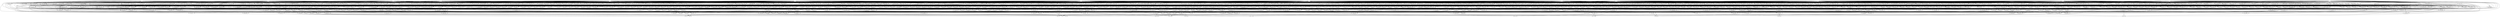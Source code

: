digraph G {
    "new_n147_" -> "r2";
    "new_n58_" -> "r2";
    "new_n117_" -> "r2";
    "new_n31_" -> "r2";
    "new_n47_" -> "r2";
    "b" -> "new_n31_";
    "new_n43_" -> "new_n31_";
    "new_n32_" -> "new_n31_";
    "e" -> "new_n31_";
    "d" -> "new_n31_";
    "new_n36_" -> "new_n32_";
    "new_n39_" -> "new_n32_";
    "new_n38_" -> "new_n32_";
    "new_n33_" -> "new_n32_";
    "new_n35_" -> "new_n33_";
    "f" -> "new_n33_";
    "m" -> "new_n34_";
    "l" -> "new_n34_";
    "n" -> "new_n34_";
    "i" -> "new_n35_";
    "c" -> "new_n36_";
    "e" -> "new_n36_";
    "b" -> "new_n36_";
    "h" -> "new_n36_";
    "j" -> "new_n37_";
    "k" -> "new_n37_";
    "n" -> "new_n37_";
    "g" -> "new_n38_";
    "h" -> "new_n38_";
    "b" -> "new_n38_";
    "f" -> "new_n38_";
    "i" -> "new_n38_";
    "b" -> "new_n39_";
    "d" -> "new_n39_";
    "new_n42_" -> "new_n40_";
    "m" -> "new_n41_";
    "j" -> "new_n41_";
    "f" -> "new_n41_";
    "h" -> "new_n41_";
    "n" -> "new_n41_";
    "m" -> "new_n42_";
    "k" -> "new_n42_";
    "f" -> "new_n42_";
    "h" -> "new_n42_";
    "n" -> "new_n42_";
    "new_n45_" -> "new_n43_";
    "new_n46_" -> "new_n43_";
    "m" -> "new_n44_";
    "k" -> "new_n44_";
    "b" -> "new_n45_";
    "a" -> "new_n45_";
    "f" -> "new_n46_";
    "h" -> "new_n46_";
    "new_n57_" -> "new_n47_";
    "b" -> "new_n47_";
    "new_n55_" -> "new_n47_";
    "new_n48_" -> "new_n47_";
    "new_n52_" -> "new_n47_";
    "new_n49_" -> "new_n48_";
    "e" -> "new_n48_";
    "new_n33_" -> "new_n48_";
    "b" -> "new_n48_";
    "d" -> "new_n48_";
    "n" -> "new_n49_";
    "a" -> "new_n49_";
    "m" -> "new_n49_";
    "b" -> "new_n49_";
    "k" -> "new_n50_";
    "new_n51_" -> "new_n50_";
    "new_n37_" -> "new_n50_";
    "g" -> "new_n50_";
    "h" -> "new_n50_";
    "n" -> "new_n51_";
    "l" -> "new_n52_";
    "new_n53_" -> "new_n52_";
    "g" -> "new_n52_";
    "i" -> "new_n53_";
    "h" -> "new_n53_";
    "l" -> "new_n53_";
    "h" -> "new_n54_";
    "d" -> "new_n55_";
    "e" -> "new_n55_";
    "new_n56_" -> "new_n55_";
    "a" -> "new_n55_";
    "b" -> "new_n55_";
    "m" -> "new_n56_";
    "f" -> "new_n57_";
    "new_n114_" -> "new_n58_";
    "new_n97_" -> "new_n58_";
    "new_n103_" -> "new_n58_";
    "new_n59_" -> "new_n58_";
    "new_n81_" -> "new_n58_";
    "new_n75_" -> "new_n59_";
    "new_n78_" -> "new_n59_";
    "new_n65_" -> "new_n59_";
    "new_n60_" -> "new_n59_";
    "new_n64_" -> "new_n60_";
    "new_n61_" -> "new_n60_";
    "new_n63_" -> "new_n60_";
    "new_n62_" -> "new_n60_";
    "k" -> "new_n61_";
    "b" -> "new_n62_";
    "e" -> "new_n62_";
    "f" -> "new_n62_";
    "g" -> "new_n62_";
    "h" -> "new_n62_";
    "m" -> "new_n63_";
    "k" -> "new_n63_";
    "n" -> "new_n63_";
    "m" -> "new_n64_";
    "n" -> "new_n64_";
    "c" -> "new_n64_";
    "d" -> "new_n64_";
    "e" -> "new_n64_";
    "new_n69_" -> "new_n65_";
    "new_n70_" -> "new_n65_";
    "new_n68_" -> "new_n65_";
    "new_n67_" -> "new_n65_";
    "b" -> "new_n66_";
    "e" -> "new_n66_";
    "c" -> "new_n67_";
    "f" -> "new_n67_";
    "j" -> "new_n68_";
    "m" -> "new_n68_";
    "n" -> "new_n68_";
    "i" -> "new_n68_";
    "l" -> "new_n68_";
    "l" -> "new_n69_";
    "m" -> "new_n69_";
    "i" -> "new_n69_";
    "j" -> "new_n70_";
    "g" -> "new_n70_";
    "new_n73_" -> "new_n71_";
    "new_n72_" -> "new_n71_";
    "n" -> "new_n72_";
    "e" -> "new_n72_";
    "l" -> "new_n72_";
    "m" -> "new_n72_";
    "b" -> "new_n72_";
    "k" -> "new_n73_";
    "j" -> "new_n73_";
    "g" -> "new_n73_";
    "i" -> "new_n74_";
    "g" -> "new_n74_";
    "new_n67_" -> "new_n75_";
    "new_n76_" -> "new_n75_";
    "n" -> "new_n76_";
    "j" -> "new_n77_";
    "k" -> "new_n77_";
    "h" -> "new_n77_";
    "new_n79_" -> "new_n78_";
    "new_n80_" -> "new_n78_";
    "new_n35_" -> "new_n78_";
    "d" -> "new_n79_";
    "e" -> "new_n79_";
    "m" -> "new_n80_";
    "n" -> "new_n80_";
    "l" -> "new_n80_";
    "new_n38_" -> "new_n81_";
    "new_n86_" -> "new_n81_";
    "new_n91_" -> "new_n81_";
    "new_n82_" -> "new_n81_";
    "new_n88_" -> "new_n81_";
    "new_n56_" -> "new_n82_";
    "new_n85_" -> "new_n82_";
    "new_n83_" -> "new_n82_";
    "new_n36_" -> "new_n82_";
    "new_n84_" -> "new_n82_";
    "b" -> "new_n83_";
    "e" -> "new_n83_";
    "m" -> "new_n84_";
    "k" -> "new_n84_";
    "n" -> "new_n84_";
    "h" -> "new_n85_";
    "j" -> "new_n85_";
    "new_n87_" -> "new_n86_";
    "new_n61_" -> "new_n86_";
    "n" -> "new_n87_";
    "e" -> "new_n87_";
    "m" -> "new_n87_";
    "b" -> "new_n87_";
    "new_n90_" -> "new_n88_";
    "h" -> "new_n88_";
    "new_n36_" -> "new_n88_";
    "new_n63_" -> "new_n88_";
    "c" -> "new_n89_";
    "b" -> "new_n89_";
    "e" -> "new_n90_";
    "new_n92_" -> "new_n91_";
    "new_n95_" -> "new_n91_";
    "new_n66_" -> "new_n91_";
    "new_n93_" -> "new_n91_";
    "new_n94_" -> "new_n91_";
    "m" -> "new_n92_";
    "n" -> "new_n92_";
    "g" -> "new_n93_";
    "h" -> "new_n93_";
    "n" -> "new_n94_";
    "m" -> "new_n94_";
    "l" -> "new_n94_";
    "c" -> "new_n95_";
    "f" -> "new_n95_";
    "k" -> "new_n96_";
    "n" -> "new_n96_";
    "new_n102_" -> "new_n97_";
    "new_n79_" -> "new_n97_";
    "new_n76_" -> "new_n97_";
    "new_n37_" -> "new_n97_";
    "new_n62_" -> "new_n97_";
    "h" -> "new_n98_";
    "new_n99_" -> "new_n98_";
    "new_n101_" -> "new_n98_";
    "n" -> "new_n99_";
    "k" -> "new_n99_";
    "j" -> "new_n100_";
    "m" -> "new_n101_";
    "n" -> "new_n101_";
    "j" -> "new_n101_";
    "h" -> "new_n102_";
    "new_n36_" -> "new_n103_";
    "new_n63_" -> "new_n103_";
    "new_n109_" -> "new_n103_";
    "new_n104_" -> "new_n103_";
    "new_n107_" -> "new_n103_";
    "new_n106_" -> "new_n104_";
    "f" -> "new_n105_";
    "i" -> "new_n105_";
    "h" -> "new_n105_";
    "m" -> "new_n106_";
    "b" -> "new_n106_";
    "k" -> "new_n106_";
    "d" -> "new_n106_";
    "n" -> "new_n106_";
    "new_n66_" -> "new_n107_";
    "new_n108_" -> "new_n107_";
    "n" -> "new_n107_";
    "m" -> "new_n108_";
    "f" -> "new_n108_";
    "i" -> "new_n108_";
    "k" -> "new_n108_";
    "g" -> "new_n108_";
    "new_n110_" -> "new_n109_";
    "c" -> "new_n109_";
    "d" -> "new_n109_";
    "b" -> "new_n109_";
    "h" -> "new_n109_";
    "g" -> "new_n110_";
    "h" -> "new_n111_";
    "c" -> "new_n111_";
    "new_n112_" -> "new_n111_";
    "e" -> "new_n112_";
    "b" -> "new_n112_";
    "l" -> "new_n113_";
    "k" -> "new_n113_";
    "m" -> "new_n113_";
    "i" -> "new_n113_";
    "n" -> "new_n113_";
    "new_n66_" -> "new_n114_";
    "new_n116_" -> "new_n114_";
    "k" -> "new_n115_";
    "n" -> "new_n115_";
    "m" -> "new_n115_";
    "j" -> "new_n115_";
    "i" -> "new_n116_";
    "g" -> "new_n116_";
    "new_n124_" -> "new_n117_";
    "new_n130_" -> "new_n117_";
    "new_n136_" -> "new_n117_";
    "new_n144_" -> "new_n117_";
    "new_n119_" -> "new_n118_";
    "new_n123_" -> "new_n118_";
    "new_n121_" -> "new_n118_";
    "new_n55_" -> "new_n118_";
    "g" -> "new_n118_";
    "l" -> "new_n119_";
    "j" -> "new_n120_";
    "i" -> "new_n121_";
    "j" -> "new_n121_";
    "k" -> "new_n121_";
    "g" -> "new_n121_";
    "new_n56_" -> "new_n121_";
    "k" -> "new_n122_";
    "i" -> "new_n122_";
    "j" -> "new_n122_";
    "a" -> "new_n123_";
    "d" -> "new_n123_";
    "e" -> "new_n123_";
    "b" -> "new_n123_";
    "new_n61_" -> "new_n124_";
    "new_n55_" -> "new_n124_";
    "new_n127_" -> "new_n124_";
    "new_n125_" -> "new_n124_";
    "new_n66_" -> "new_n124_";
    "new_n44_" -> "new_n125_";
    "new_n126_" -> "new_n125_";
    "new_n102_" -> "new_n125_";
    "n" -> "new_n126_";
    "m" -> "new_n126_";
    "k" -> "new_n126_";
    "n" -> "new_n127_";
    "new_n129_" -> "new_n127_";
    "i" -> "new_n128_";
    "l" -> "new_n128_";
    "m" -> "new_n128_";
    "g" -> "new_n129_";
    "h" -> "new_n129_";
    "new_n134_" -> "new_n130_";
    "new_n135_" -> "new_n130_";
    "new_n131_" -> "new_n130_";
    "new_n132_" -> "new_n130_";
    "new_n89_" -> "new_n130_";
    "i" -> "new_n131_";
    "new_n51_" -> "new_n131_";
    "l" -> "new_n131_";
    "new_n133_" -> "new_n132_";
    "b" -> "new_n132_";
    "new_n95_" -> "new_n132_";
    "new_n68_" -> "new_n132_";
    "i" -> "new_n133_";
    "m" -> "new_n133_";
    "k" -> "new_n133_";
    "h" -> "new_n133_";
    "n" -> "new_n133_";
    "new_n90_" -> "new_n134_";
    "new_n35_" -> "new_n134_";
    "k" -> "new_n134_";
    "h" -> "new_n135_";
    "g" -> "new_n135_";
    "new_n62_" -> "new_n136_";
    "new_n140_" -> "new_n136_";
    "new_n137_" -> "new_n136_";
    "new_n138_" -> "new_n136_";
    "new_n79_" -> "new_n137_";
    "new_n99_" -> "new_n137_";
    "new_n35_" -> "new_n137_";
    "new_n35_" -> "new_n138_";
    "new_n139_" -> "new_n138_";
    "f" -> "new_n138_";
    "d" -> "new_n139_";
    "b" -> "new_n139_";
    "new_n142_" -> "new_n140_";
    "new_n143_" -> "new_n140_";
    "f" -> "new_n140_";
    "h" -> "new_n141_";
    "k" -> "new_n142_";
    "m" -> "new_n143_";
    "d" -> "new_n143_";
    "b" -> "new_n143_";
    "n" -> "new_n143_";
    "new_n37_" -> "new_n144_";
    "new_n145_" -> "new_n144_";
    "new_n98_" -> "new_n144_";
    "new_n109_" -> "new_n144_";
    "new_n67_" -> "new_n145_";
    "new_n95_" -> "new_n145_";
    "new_n61_" -> "new_n145_";
    "new_n146_" -> "new_n145_";
    "j" -> "new_n146_";
    "h" -> "new_n146_";
    "k" -> "new_n146_";
    "new_n150_" -> "new_n147_";
    "new_n149_" -> "new_n147_";
    "new_n148_" -> "new_n147_";
    "g" -> "new_n148_";
    "i" -> "new_n148_";
    "j" -> "new_n149_";
    "n" -> "new_n149_";
    "m" -> "new_n149_";
    "k" -> "new_n149_";
    "j" -> "new_n150_";
    "l" -> "new_n150_";
    "k" -> "new_n150_";
    "m" -> "new_n150_";
    "g" -> "new_n150_";
    "new_n167_" -> "s2";
    "new_n175_" -> "s2";
    "new_n183_" -> "s2";
    "new_n187_" -> "s2";
    "new_n220_" -> "s2";
    "new_n165_" -> "new_n152_";
    "new_n166_" -> "new_n152_";
    "new_n163_" -> "new_n152_";
    "new_n158_" -> "new_n152_";
    "new_n153_" -> "new_n152_";
    "e" -> "new_n153_";
    "new_n157_" -> "new_n153_";
    "g" -> "new_n153_";
    "new_n156_" -> "new_n153_";
    "new_n131_" -> "new_n153_";
    "new_n155_" -> "new_n154_";
    "new_n53_" -> "new_n154_";
    "j" -> "new_n155_";
    "h" -> "new_n156_";
    "e" -> "new_n156_";
    "f" -> "new_n156_";
    "b" -> "new_n156_";
    "c" -> "new_n156_";
    "b" -> "new_n157_";
    "d" -> "new_n157_";
    "m" -> "new_n157_";
    "a" -> "new_n157_";
    "new_n162_" -> "new_n158_";
    "f" -> "new_n158_";
    "new_n159_" -> "new_n158_";
    "new_n161_" -> "new_n158_";
    "new_n89_" -> "new_n159_";
    "new_n160_" -> "new_n159_";
    "f" -> "new_n160_";
    "g" -> "new_n160_";
    "i" -> "new_n161_";
    "j" -> "new_n161_";
    "h" -> "new_n161_";
    "k" -> "new_n161_";
    "d" -> "new_n162_";
    "c" -> "new_n162_";
    "new_n94_" -> "new_n163_";
    "new_n164_" -> "new_n163_";
    "i" -> "new_n164_";
    "n" -> "new_n164_";
    "l" -> "new_n164_";
    "m" -> "new_n164_";
    "g" -> "new_n165_";
    "a" -> "new_n166_";
    "d" -> "new_n166_";
    "new_n51_" -> "new_n167_";
    "new_n174_" -> "new_n167_";
    "new_n156_" -> "new_n167_";
    "new_n173_" -> "new_n167_";
    "new_n168_" -> "new_n167_";
    "new_n79_" -> "new_n168_";
    "new_n76_" -> "new_n168_";
    "new_n102_" -> "new_n168_";
    "new_n169_" -> "new_n168_";
    "new_n172_" -> "new_n168_";
    "b" -> "new_n169_";
    "new_n170_" -> "new_n169_";
    "new_n171_" -> "new_n169_";
    "n" -> "new_n170_";
    "c" -> "new_n170_";
    "m" -> "new_n170_";
    "a" -> "new_n170_";
    "e" -> "new_n171_";
    "new_n149_" -> "new_n172_";
    "i" -> "new_n172_";
    "g" -> "new_n172_";
    "e" -> "new_n172_";
    "k" -> "new_n173_";
    "i" -> "new_n173_";
    "n" -> "new_n173_";
    "c" -> "new_n174_";
    "f" -> "new_n174_";
    "new_n179_" -> "new_n175_";
    "new_n166_" -> "new_n175_";
    "new_n176_" -> "new_n175_";
    "new_n162_" -> "new_n176_";
    "f" -> "new_n176_";
    "new_n177_" -> "new_n176_";
    "new_n61_" -> "new_n177_";
    "new_n178_" -> "new_n177_";
    "a" -> "new_n177_";
    "new_n56_" -> "new_n177_";
    "e" -> "new_n178_";
    "d" -> "new_n178_";
    "j" -> "new_n179_";
    "new_n126_" -> "new_n179_";
    "i" -> "new_n179_";
    "new_n165_" -> "new_n179_";
    "n" -> "new_n180_";
    "m" -> "new_n180_";
    "k" -> "new_n180_";
    "new_n182_" -> "new_n181_";
    "j" -> "new_n181_";
    "n" -> "new_n182_";
    "m" -> "new_n182_";
    "l" -> "new_n182_";
    "new_n53_" -> "new_n183_";
    "new_n56_" -> "new_n183_";
    "g" -> "new_n183_";
    "new_n184_" -> "new_n183_";
    "new_n169_" -> "new_n184_";
    "new_n50_" -> "new_n184_";
    "new_n67_" -> "new_n184_";
    "new_n94_" -> "new_n185_";
    "new_n69_" -> "new_n185_";
    "g" -> "new_n185_";
    "h" -> "new_n185_";
    "e" -> "new_n185_";
    "new_n170_" -> "new_n186_";
    "new_n135_" -> "new_n186_";
    "new_n166_" -> "new_n186_";
    "new_n200_" -> "new_n187_";
    "new_n204_" -> "new_n187_";
    "new_n212_" -> "new_n187_";
    "new_n216_" -> "new_n187_";
    "new_n218_" -> "new_n187_";
    "new_n197_" -> "new_n188_";
    "new_n195_" -> "new_n188_";
    "new_n189_" -> "new_n188_";
    "new_n193_" -> "new_n188_";
    "new_n190_" -> "new_n188_";
    "c" -> "new_n189_";
    "new_n76_" -> "new_n189_";
    "d" -> "new_n189_";
    "f" -> "new_n189_";
    "new_n160_" -> "new_n190_";
    "new_n191_" -> "new_n190_";
    "new_n51_" -> "new_n190_";
    "new_n192_" -> "new_n190_";
    "new_n37_" -> "new_n190_";
    "j" -> "new_n191_";
    "i" -> "new_n191_";
    "l" -> "new_n191_";
    "e" -> "new_n192_";
    "f" -> "new_n192_";
    "c" -> "new_n192_";
    "b" -> "new_n192_";
    "h" -> "new_n192_";
    "g" -> "new_n193_";
    "new_n61_" -> "new_n193_";
    "new_n194_" -> "new_n193_";
    "new_n73_" -> "new_n193_";
    "new_n157_" -> "new_n193_";
    "d" -> "new_n194_";
    "n" -> "new_n194_";
    "m" -> "new_n194_";
    "l" -> "new_n194_";
    "f" -> "new_n195_";
    "new_n157_" -> "new_n195_";
    "e" -> "new_n195_";
    "new_n196_" -> "new_n195_";
    "g" -> "new_n195_";
    "l" -> "new_n196_";
    "k" -> "new_n196_";
    "j" -> "new_n196_";
    "new_n199_" -> "new_n197_";
    "new_n69_" -> "new_n197_";
    "new_n198_" -> "new_n197_";
    "new_n46_" -> "new_n197_";
    "new_n94_" -> "new_n197_";
    "g" -> "new_n198_";
    "f" -> "new_n198_";
    "g" -> "new_n199_";
    "h" -> "new_n199_";
    "m" -> "new_n199_";
    "f" -> "new_n199_";
    "new_n102_" -> "new_n200_";
    "new_n201_" -> "new_n200_";
    "new_n202_" -> "new_n200_";
    "new_n203_" -> "new_n200_";
    "new_n166_" -> "new_n201_";
    "new_n110_" -> "new_n201_";
    "new_n54_" -> "new_n202_";
    "new_n170_" -> "new_n202_";
    "new_n57_" -> "new_n202_";
    "l" -> "new_n202_";
    "b" -> "new_n203_";
    "new_n170_" -> "new_n203_";
    "new_n150_" -> "new_n203_";
    "new_n171_" -> "new_n203_";
    "new_n137_" -> "new_n204_";
    "new_n205_" -> "new_n204_";
    "new_n206_" -> "new_n204_";
    "new_n208_" -> "new_n204_";
    "new_n210_" -> "new_n204_";
    "h" -> "new_n205_";
    "i" -> "new_n205_";
    "new_n96_" -> "new_n205_";
    "new_n67_" -> "new_n205_";
    "new_n207_" -> "new_n206_";
    "new_n35_" -> "new_n206_";
    "m" -> "new_n207_";
    "f" -> "new_n207_";
    "l" -> "new_n207_";
    "c" -> "new_n207_";
    "n" -> "new_n207_";
    "new_n68_" -> "new_n208_";
    "d" -> "new_n208_";
    "f" -> "new_n208_";
    "new_n44_" -> "new_n208_";
    "new_n209_" -> "new_n208_";
    "e" -> "new_n209_";
    "g" -> "new_n209_";
    "a" -> "new_n209_";
    "d" -> "new_n209_";
    "h" -> "new_n209_";
    "new_n34_" -> "new_n210_";
    "new_n211_" -> "new_n210_";
    "new_n209_" -> "new_n210_";
    "new_n94_" -> "new_n210_";
    "h" -> "new_n211_";
    "i" -> "new_n211_";
    "new_n178_" -> "new_n212_";
    "a" -> "new_n212_";
    "new_n213_" -> "new_n212_";
    "new_n170_" -> "new_n212_";
    "new_n214_" -> "new_n212_";
    "g" -> "new_n213_";
    "new_n56_" -> "new_n213_";
    "h" -> "new_n213_";
    "k" -> "new_n213_";
    "new_n57_" -> "new_n213_";
    "new_n46_" -> "new_n214_";
    "new_n215_" -> "new_n214_";
    "new_n192_" -> "new_n214_";
    "new_n84_" -> "new_n214_";
    "new_n166_" -> "new_n214_";
    "n" -> "new_n215_";
    "k" -> "new_n215_";
    "f" -> "new_n215_";
    "m" -> "new_n215_";
    "h" -> "new_n215_";
    "new_n170_" -> "new_n216_";
    "new_n171_" -> "new_n216_";
    "new_n61_" -> "new_n216_";
    "new_n217_" -> "new_n216_";
    "new_n76_" -> "new_n217_";
    "new_n162_" -> "new_n217_";
    "f" -> "new_n217_";
    "k" -> "new_n217_";
    "a" -> "new_n218_";
    "new_n171_" -> "new_n218_";
    "b" -> "new_n218_";
    "new_n192_" -> "new_n218_";
    "new_n63_" -> "new_n218_";
    "g" -> "new_n219_";
    "n" -> "new_n219_";
    "h" -> "new_n219_";
    "m" -> "new_n219_";
    "k" -> "new_n219_";
    "new_n56_" -> "new_n220_";
    "new_n221_" -> "new_n220_";
    "new_n201_" -> "new_n220_";
    "new_n163_" -> "new_n220_";
    "e" -> "new_n221_";
    "d" -> "new_n221_";
    "a" -> "new_n221_";
    "g" -> "new_n221_";
    "i" -> "new_n221_";
    "new_n236_" -> "p2";
    "new_n249_" -> "p2";
    "new_n270_" -> "p2";
    "new_n274_" -> "p2";
    "new_n280_" -> "p2";
    "new_n56_" -> "new_n223_";
    "j" -> "new_n223_";
    "k" -> "new_n223_";
    "new_n230_" -> "new_n223_";
    "new_n235_" -> "new_n223_";
    "new_n229_" -> "new_n224_";
    "new_n46_" -> "new_n224_";
    "new_n45_" -> "new_n224_";
    "new_n225_" -> "new_n224_";
    "new_n93_" -> "new_n225_";
    "new_n226_" -> "new_n225_";
    "new_n228_" -> "new_n225_";
    "new_n227_" -> "new_n225_";
    "new_n209_" -> "new_n225_";
    "c" -> "new_n226_";
    "a" -> "new_n226_";
    "e" -> "new_n226_";
    "g" -> "new_n227_";
    "a" -> "new_n227_";
    "e" -> "new_n227_";
    "c" -> "new_n227_";
    "h" -> "new_n227_";
    "c" -> "new_n228_";
    "d" -> "new_n228_";
    "a" -> "new_n228_";
    "b" -> "new_n229_";
    "d" -> "new_n229_";
    "new_n229_" -> "new_n230_";
    "new_n198_" -> "new_n230_";
    "new_n234_" -> "new_n230_";
    "new_n231_" -> "new_n230_";
    "new_n232_" -> "new_n231_";
    "new_n198_" -> "new_n231_";
    "new_n228_" -> "new_n231_";
    "new_n233_" -> "new_n231_";
    "h" -> "new_n232_";
    "g" -> "new_n232_";
    "c" -> "new_n233_";
    "e" -> "new_n233_";
    "d" -> "new_n233_";
    "g" -> "new_n233_";
    "a" -> "new_n233_";
    "c" -> "new_n234_";
    "a" -> "new_n234_";
    "b" -> "new_n234_";
    "j" -> "new_n235_";
    "k" -> "new_n235_";
    "new_n182_" -> "new_n235_";
    "i" -> "new_n235_";
    "new_n246_" -> "new_n236_";
    "new_n247_" -> "new_n236_";
    "new_n248_" -> "new_n236_";
    "new_n243_" -> "new_n236_";
    "new_n237_" -> "new_n236_";
    "new_n240_" -> "new_n237_";
    "new_n242_" -> "new_n237_";
    "new_n238_" -> "new_n237_";
    "g" -> "new_n238_";
    "h" -> "new_n238_";
    "i" -> "new_n238_";
    "new_n239_" -> "new_n238_";
    "j" -> "new_n238_";
    "m" -> "new_n239_";
    "e" -> "new_n239_";
    "k" -> "new_n239_";
    "b" -> "new_n239_";
    "n" -> "new_n239_";
    "h" -> "new_n240_";
    "c" -> "new_n241_";
    "e" -> "new_n241_";
    "f" -> "new_n241_";
    "b" -> "new_n241_";
    "m" -> "new_n242_";
    "j" -> "new_n242_";
    "n" -> "new_n242_";
    "new_n112_" -> "new_n243_";
    "new_n244_" -> "new_n243_";
    "new_n245_" -> "new_n243_";
    "j" -> "new_n244_";
    "k" -> "new_n244_";
    "new_n122_" -> "new_n244_";
    "g" -> "new_n244_";
    "new_n56_" -> "new_n244_";
    "new_n46_" -> "new_n245_";
    "new_n56_" -> "new_n245_";
    "j" -> "new_n245_";
    "k" -> "new_n245_";
    "c" -> "new_n246_";
    "a" -> "new_n246_";
    "b" -> "new_n246_";
    "i" -> "new_n247_";
    "new_n165_" -> "new_n247_";
    "g" -> "new_n248_";
    "h" -> "new_n248_";
    "i" -> "new_n248_";
    "new_n96_" -> "new_n248_";
    "j" -> "new_n248_";
    "new_n263_" -> "new_n249_";
    "new_n250_" -> "new_n249_";
    "new_n264_" -> "new_n249_";
    "new_n268_" -> "new_n249_";
    "new_n258_" -> "new_n249_";
    "new_n256_" -> "new_n250_";
    "new_n255_" -> "new_n250_";
    "new_n251_" -> "new_n250_";
    "new_n85_" -> "new_n251_";
    "new_n253_" -> "new_n251_";
    "new_n252_" -> "new_n251_";
    "m" -> "new_n252_";
    "n" -> "new_n252_";
    "f" -> "new_n253_";
    "e" -> "new_n253_";
    "b" -> "new_n253_";
    "h" -> "new_n253_";
    "j" -> "new_n253_";
    "b" -> "new_n254_";
    "d" -> "new_n254_";
    "e" -> "new_n254_";
    "c" -> "new_n254_";
    "new_n254_" -> "new_n255_";
    "new_n96_" -> "new_n255_";
    "j" -> "new_n255_";
    "new_n129_" -> "new_n256_";
    "new_n45_" -> "new_n256_";
    "new_n199_" -> "new_n256_";
    "n" -> "new_n257_";
    "m" -> "new_n257_";
    "j" -> "new_n257_";
    "new_n261_" -> "new_n258_";
    "new_n259_" -> "new_n258_";
    "new_n83_" -> "new_n258_";
    "new_n262_" -> "new_n258_";
    "new_n182_" -> "new_n258_";
    "new_n96_" -> "new_n259_";
    "new_n139_" -> "new_n259_";
    "j" -> "new_n259_";
    "i" -> "new_n260_";
    "f" -> "new_n260_";
    "new_n257_" -> "new_n261_";
    "g" -> "new_n262_";
    "i" -> "new_n262_";
    "new_n116_" -> "new_n263_";
    "new_n201_" -> "new_n263_";
    "new_n267_" -> "new_n264_";
    "new_n257_" -> "new_n264_";
    "new_n112_" -> "new_n264_";
    "new_n265_" -> "new_n264_";
    "new_n85_" -> "new_n264_";
    "new_n100_" -> "new_n265_";
    "new_n266_" -> "new_n265_";
    "k" -> "new_n265_";
    "h" -> "new_n266_";
    "e" -> "new_n266_";
    "g" -> "new_n266_";
    "b" -> "new_n266_";
    "i" -> "new_n266_";
    "m" -> "new_n267_";
    "n" -> "new_n267_";
    "k" -> "new_n268_";
    "new_n199_" -> "new_n268_";
    "new_n269_" -> "new_n268_";
    "new_n74_" -> "new_n268_";
    "j" -> "new_n268_";
    "e" -> "new_n269_";
    "m" -> "new_n269_";
    "n" -> "new_n269_";
    "d" -> "new_n269_";
    "k" -> "new_n269_";
    "new_n51_" -> "new_n270_";
    "h" -> "new_n270_";
    "new_n271_" -> "new_n270_";
    "k" -> "new_n270_";
    "j" -> "new_n270_";
    "new_n76_" -> "new_n271_";
    "new_n273_" -> "new_n271_";
    "d" -> "new_n272_";
    "e" -> "new_n272_";
    "c" -> "new_n272_";
    "f" -> "new_n272_";
    "b" -> "new_n273_";
    "m" -> "new_n273_";
    "c" -> "new_n273_";
    "f" -> "new_n273_";
    "n" -> "new_n273_";
    "new_n61_" -> "new_n274_";
    "new_n155_" -> "new_n274_";
    "new_n278_" -> "new_n274_";
    "new_n276_" -> "new_n274_";
    "new_n257_" -> "new_n274_";
    "new_n76_" -> "new_n275_";
    "new_n226_" -> "new_n276_";
    "new_n277_" -> "new_n276_";
    "f" -> "new_n276_";
    "g" -> "new_n276_";
    "h" -> "new_n276_";
    "e" -> "new_n277_";
    "d" -> "new_n277_";
    "a" -> "new_n277_";
    "g" -> "new_n277_";
    "h" -> "new_n277_";
    "new_n226_" -> "new_n278_";
    "new_n279_" -> "new_n278_";
    "i" -> "new_n278_";
    "f" -> "new_n278_";
    "g" -> "new_n278_";
    "i" -> "new_n279_";
    "a" -> "new_n279_";
    "e" -> "new_n279_";
    "g" -> "new_n279_";
    "c" -> "new_n279_";
    "new_n100_" -> "new_n280_";
    "new_n275_" -> "new_n280_";
    "k" -> "new_n280_";
    "new_n278_" -> "new_n280_";
    "new_n281_" -> "new_n280_";
    "l" -> "new_n281_";
    "m" -> "new_n281_";
    "j" -> "new_n281_";
    "new_n294_" -> "q2";
    "new_n302_" -> "q2";
    "new_n306_" -> "q2";
    "new_n311_" -> "q2";
    "new_n365_" -> "q2";
    "new_n56_" -> "new_n283_";
    "new_n293_" -> "new_n283_";
    "new_n287_" -> "new_n283_";
    "new_n284_" -> "new_n283_";
    "new_n232_" -> "new_n284_";
    "new_n233_" -> "new_n284_";
    "new_n256_" -> "new_n284_";
    "new_n285_" -> "new_n284_";
    "new_n281_" -> "new_n284_";
    "new_n94_" -> "new_n285_";
    "h" -> "new_n286_";
    "g" -> "new_n286_";
    "new_n291_" -> "new_n287_";
    "new_n290_" -> "new_n287_";
    "new_n292_" -> "new_n287_";
    "f" -> "new_n287_";
    "new_n289_" -> "new_n288_";
    "e" -> "new_n289_";
    "c" -> "new_n289_";
    "f" -> "new_n289_";
    "h" -> "new_n290_";
    "d" -> "new_n291_";
    "b" -> "new_n291_";
    "f" -> "new_n291_";
    "k" -> "new_n292_";
    "l" -> "new_n292_";
    "j" -> "new_n292_";
    "n" -> "new_n292_";
    "h" -> "new_n293_";
    "j" -> "new_n293_";
    "i" -> "new_n293_";
    "new_n165_" -> "new_n293_";
    "l" -> "new_n293_";
    "new_n301_" -> "new_n294_";
    "new_n298_" -> "new_n294_";
    "new_n295_" -> "new_n294_";
    "new_n300_" -> "new_n294_";
    "new_n297_" -> "new_n295_";
    "new_n296_" -> "new_n295_";
    "b" -> "new_n296_";
    "d" -> "new_n296_";
    "f" -> "new_n296_";
    "c" -> "new_n297_";
    "e" -> "new_n297_";
    "new_n35_" -> "new_n298_";
    "f" -> "new_n298_";
    "new_n299_" -> "new_n298_";
    "e" -> "new_n299_";
    "h" -> "new_n299_";
    "g" -> "new_n299_";
    "c" -> "new_n299_";
    "i" -> "new_n299_";
    "l" -> "new_n300_";
    "k" -> "new_n300_";
    "n" -> "new_n300_";
    "m" -> "new_n301_";
    "l" -> "new_n301_";
    "n" -> "new_n301_";
    "new_n300_" -> "new_n302_";
    "new_n305_" -> "new_n302_";
    "new_n303_" -> "new_n302_";
    "f" -> "new_n303_";
    "new_n181_" -> "new_n303_";
    "new_n229_" -> "new_n303_";
    "new_n304_" -> "new_n303_";
    "n" -> "new_n304_";
    "g" -> "new_n304_";
    "l" -> "new_n304_";
    "m" -> "new_n304_";
    "j" -> "new_n304_";
    "new_n112_" -> "new_n305_";
    "g" -> "new_n305_";
    "new_n54_" -> "new_n305_";
    "new_n56_" -> "new_n306_";
    "new_n310_" -> "new_n306_";
    "new_n307_" -> "new_n306_";
    "j" -> "new_n307_";
    "i" -> "new_n307_";
    "k" -> "new_n307_";
    "new_n308_" -> "new_n307_";
    "h" -> "new_n307_";
    "c" -> "new_n308_";
    "new_n272_" -> "new_n308_";
    "m" -> "new_n308_";
    "n" -> "new_n308_";
    "l" -> "new_n308_";
    "f" -> "new_n309_";
    "l" -> "new_n310_";
    "new_n323_" -> "new_n311_";
    "new_n331_" -> "new_n311_";
    "new_n343_" -> "new_n311_";
    "new_n354_" -> "new_n311_";
    "new_n358_" -> "new_n311_";
    "new_n318_" -> "new_n312_";
    "new_n319_" -> "new_n312_";
    "new_n313_" -> "new_n312_";
    "new_n321_" -> "new_n312_";
    "new_n316_" -> "new_n312_";
    "new_n178_" -> "new_n313_";
    "l" -> "new_n313_";
    "new_n315_" -> "new_n313_";
    "new_n300_" -> "new_n313_";
    "new_n262_" -> "new_n313_";
    "n" -> "new_n314_";
    "j" -> "new_n314_";
    "k" -> "new_n314_";
    "g" -> "new_n314_";
    "h" -> "new_n314_";
    "b" -> "new_n315_";
    "d" -> "new_n315_";
    "c" -> "new_n315_";
    "i" -> "new_n316_";
    "new_n240_" -> "new_n316_";
    "new_n292_" -> "new_n316_";
    "new_n317_" -> "new_n316_";
    "new_n72_" -> "new_n316_";
    "k" -> "new_n317_";
    "h" -> "new_n317_";
    "g" -> "new_n317_";
    "new_n297_" -> "new_n318_";
    "new_n301_" -> "new_n318_";
    "new_n286_" -> "new_n319_";
    "new_n292_" -> "new_n319_";
    "d" -> "new_n320_";
    "b" -> "new_n320_";
    "c" -> "new_n320_";
    "new_n94_" -> "new_n321_";
    "new_n46_" -> "new_n321_";
    "new_n322_" -> "new_n321_";
    "new_n299_" -> "new_n321_";
    "new_n34_" -> "new_n321_";
    "f" -> "new_n322_";
    "h" -> "new_n322_";
    "b" -> "new_n322_";
    "e" -> "new_n322_";
    "i" -> "new_n322_";
    "new_n324_" -> "new_n323_";
    "new_n326_" -> "new_n323_";
    "new_n325_" -> "new_n323_";
    "new_n329_" -> "new_n323_";
    "new_n327_" -> "new_n323_";
    "j" -> "new_n324_";
    "h" -> "new_n324_";
    "new_n281_" -> "new_n324_";
    "new_n165_" -> "new_n324_";
    "new_n46_" -> "new_n325_";
    "new_n56_" -> "new_n325_";
    "new_n310_" -> "new_n325_";
    "new_n102_" -> "new_n326_";
    "new_n155_" -> "new_n326_";
    "new_n292_" -> "new_n326_";
    "l" -> "new_n326_";
    "new_n191_" -> "new_n327_";
    "new_n328_" -> "new_n327_";
    "new_n290_" -> "new_n327_";
    "new_n62_" -> "new_n327_";
    "new_n292_" -> "new_n327_";
    "g" -> "new_n328_";
    "n" -> "new_n328_";
    "new_n199_" -> "new_n329_";
    "new_n286_" -> "new_n329_";
    "new_n94_" -> "new_n329_";
    "new_n317_" -> "new_n329_";
    "new_n330_" -> "new_n329_";
    "n" -> "new_n330_";
    "b" -> "new_n330_";
    "l" -> "new_n330_";
    "m" -> "new_n330_";
    "e" -> "new_n330_";
    "new_n339_" -> "new_n331_";
    "new_n341_" -> "new_n331_";
    "new_n342_" -> "new_n331_";
    "new_n332_" -> "new_n331_";
    "new_n334_" -> "new_n331_";
    "new_n80_" -> "new_n332_";
    "new_n178_" -> "new_n332_";
    "new_n333_" -> "new_n332_";
    "new_n72_" -> "new_n332_";
    "n" -> "new_n333_";
    "g" -> "new_n333_";
    "k" -> "new_n333_";
    "m" -> "new_n333_";
    "i" -> "new_n333_";
    "new_n166_" -> "new_n334_";
    "new_n335_" -> "new_n334_";
    "new_n336_" -> "new_n334_";
    "new_n304_" -> "new_n334_";
    "e" -> "new_n335_";
    "c" -> "new_n336_";
    "a" -> "new_n336_";
    "e" -> "new_n337_";
    "g" -> "new_n337_";
    "new_n133_" -> "new_n338_";
    "j" -> "new_n338_";
    "l" -> "new_n338_";
    "new_n182_" -> "new_n339_";
    "new_n340_" -> "new_n339_";
    "j" -> "new_n339_";
    "d" -> "new_n340_";
    "a" -> "new_n340_";
    "new_n281_" -> "new_n341_";
    "new_n198_" -> "new_n341_";
    "new_n54_" -> "new_n342_";
    "new_n300_" -> "new_n342_";
    "f" -> "new_n342_";
    "new_n353_" -> "new_n343_";
    "new_n85_" -> "new_n343_";
    "new_n350_" -> "new_n343_";
    "new_n344_" -> "new_n343_";
    "new_n351_" -> "new_n343_";
    "new_n349_" -> "new_n344_";
    "new_n346_" -> "new_n344_";
    "new_n347_" -> "new_n344_";
    "new_n207_" -> "new_n344_";
    "new_n345_" -> "new_n344_";
    "m" -> "new_n345_";
    "j" -> "new_n345_";
    "k" -> "new_n345_";
    "h" -> "new_n345_";
    "m" -> "new_n346_";
    "g" -> "new_n346_";
    "k" -> "new_n346_";
    "h" -> "new_n346_";
    "n" -> "new_n346_";
    "e" -> "new_n347_";
    "b" -> "new_n347_";
    "j" -> "new_n347_";
    "l" -> "new_n347_";
    "n" -> "new_n348_";
    "l" -> "new_n348_";
    "m" -> "new_n348_";
    "k" -> "new_n348_";
    "b" -> "new_n349_";
    "d" -> "new_n349_";
    "a" -> "new_n349_";
    "g" -> "new_n349_";
    "i" -> "new_n349_";
    "new_n102_" -> "new_n350_";
    "new_n300_" -> "new_n350_";
    "new_n66_" -> "new_n350_";
    "new_n66_" -> "new_n351_";
    "new_n35_" -> "new_n351_";
    "new_n352_" -> "new_n351_";
    "new_n300_" -> "new_n351_";
    "e" -> "new_n352_";
    "j" -> "new_n352_";
    "g" -> "new_n352_";
    "h" -> "new_n352_";
    "c" -> "new_n352_";
    "e" -> "new_n353_";
    "c" -> "new_n353_";
    "new_n206_" -> "new_n354_";
    "new_n357_" -> "new_n354_";
    "new_n356_" -> "new_n354_";
    "new_n355_" -> "new_n354_";
    "f" -> "new_n355_";
    "new_n112_" -> "new_n355_";
    "h" -> "new_n355_";
    "g" -> "new_n355_";
    "new_n281_" -> "new_n355_";
    "new_n83_" -> "new_n356_";
    "new_n286_" -> "new_n356_";
    "j" -> "new_n356_";
    "new_n207_" -> "new_n356_";
    "new_n61_" -> "new_n356_";
    "new_n301_" -> "new_n357_";
    "new_n85_" -> "new_n357_";
    "new_n362_" -> "new_n358_";
    "new_n359_" -> "new_n358_";
    "new_n363_" -> "new_n358_";
    "new_n364_" -> "new_n358_";
    "new_n262_" -> "new_n359_";
    "l" -> "new_n359_";
    "new_n360_" -> "new_n359_";
    "new_n286_" -> "new_n359_";
    "new_n178_" -> "new_n359_";
    "n" -> "new_n360_";
    "l" -> "new_n360_";
    "j" -> "new_n360_";
    "k" -> "new_n360_";
    "b" -> "new_n361_";
    "h" -> "new_n361_";
    "new_n340_" -> "new_n361_";
    "g" -> "new_n361_";
    "new_n281_" -> "new_n361_";
    "g" -> "new_n362_";
    "new_n301_" -> "new_n362_";
    "h" -> "new_n362_";
    "j" -> "new_n362_";
    "new_n112_" -> "new_n363_";
    "new_n300_" -> "new_n363_";
    "new_n207_" -> "new_n363_";
    "new_n146_" -> "new_n363_";
    "new_n330_" -> "new_n364_";
    "new_n38_" -> "new_n364_";
    "new_n300_" -> "new_n364_";
    "new_n276_" -> "new_n365_";
    "new_n94_" -> "new_n365_";
    "new_n224_" -> "new_n365_";
    "new_n366_" -> "new_n365_";
    "new_n34_" -> "new_n366_";
    "new_n370_" -> "new_n366_";
    "new_n300_" -> "new_n366_";
    "new_n367_" -> "new_n366_";
    "new_n348_" -> "new_n366_";
    "new_n368_" -> "new_n367_";
    "new_n228_" -> "new_n367_";
    "new_n226_" -> "new_n367_";
    "new_n221_" -> "new_n367_";
    "new_n369_" -> "new_n367_";
    "g" -> "new_n368_";
    "i" -> "new_n368_";
    "c" -> "new_n369_";
    "a" -> "new_n369_";
    "e" -> "new_n369_";
    "g" -> "new_n369_";
    "i" -> "new_n369_";
    "new_n297_" -> "new_n370_";
    "g" -> "new_n370_";
    "new_n54_" -> "new_n370_";
    "new_n262_" -> "new_n371_";
    "new_n241_" -> "new_n371_";
    "new_n211_" -> "new_n371_";
    "new_n376_" -> "t2";
    "new_n383_" -> "t2";
    "new_n391_" -> "t2";
    "new_n396_" -> "t2";
    "new_n409_" -> "t2";
    "new_n340_" -> "new_n373_";
    "new_n374_" -> "new_n373_";
    "new_n197_" -> "new_n374_";
    "d" -> "new_n375_";
    "a" -> "new_n375_";
    "b" -> "new_n375_";
    "new_n336_" -> "new_n376_";
    "e" -> "new_n376_";
    "new_n379_" -> "new_n376_";
    "new_n219_" -> "new_n376_";
    "new_n377_" -> "new_n376_";
    "new_n74_" -> "new_n377_";
    "new_n375_" -> "new_n377_";
    "new_n179_" -> "new_n377_";
    "new_n96_" -> "new_n377_";
    "new_n66_" -> "new_n377_";
    "h" -> "new_n378_";
    "g" -> "new_n378_";
    "new_n45_" -> "new_n379_";
    "f" -> "new_n379_";
    "new_n380_" -> "new_n379_";
    "new_n381_" -> "new_n380_";
    "d" -> "new_n380_";
    "f" -> "new_n380_";
    "m" -> "new_n381_";
    "a" -> "new_n381_";
    "new_n44_" -> "new_n382_";
    "new_n215_" -> "new_n382_";
    "new_n387_" -> "new_n383_";
    "new_n161_" -> "new_n383_";
    "new_n196_" -> "new_n383_";
    "new_n386_" -> "new_n383_";
    "new_n389_" -> "new_n383_";
    "new_n385_" -> "new_n384_";
    "new_n335_" -> "new_n384_";
    "g" -> "new_n384_";
    "new_n380_" -> "new_n384_";
    "f" -> "new_n385_";
    "g" -> "new_n385_";
    "c" -> "new_n386_";
    "new_n143_" -> "new_n386_";
    "f" -> "new_n386_";
    "e" -> "new_n386_";
    "new_n33_" -> "new_n386_";
    "e" -> "new_n387_";
    "f" -> "new_n387_";
    "new_n388_" -> "new_n387_";
    "new_n76_" -> "new_n387_";
    "e" -> "new_n388_";
    "c" -> "new_n388_";
    "new_n340_" -> "new_n389_";
    "new_n381_" -> "new_n389_";
    "new_n165_" -> "new_n389_";
    "i" -> "new_n390_";
    "j" -> "new_n390_";
    "l" -> "new_n390_";
    "new_n393_" -> "new_n391_";
    "new_n392_" -> "new_n391_";
    "new_n52_" -> "new_n391_";
    "new_n395_" -> "new_n391_";
    "j" -> "new_n392_";
    "new_n39_" -> "new_n392_";
    "new_n131_" -> "new_n392_";
    "new_n35_" -> "new_n392_";
    "new_n380_" -> "new_n392_";
    "l" -> "new_n393_";
    "new_n53_" -> "new_n393_";
    "d" -> "new_n393_";
    "g" -> "new_n393_";
    "f" -> "new_n393_";
    "new_n335_" -> "new_n394_";
    "new_n49_" -> "new_n394_";
    "c" -> "new_n395_";
    "d" -> "new_n395_";
    "new_n76_" -> "new_n395_";
    "e" -> "new_n395_";
    "f" -> "new_n395_";
    "new_n406_" -> "new_n396_";
    "new_n401_" -> "new_n396_";
    "new_n404_" -> "new_n396_";
    "new_n397_" -> "new_n396_";
    "new_n399_" -> "new_n396_";
    "new_n191_" -> "new_n397_";
    "new_n388_" -> "new_n397_";
    "new_n398_" -> "new_n397_";
    "new_n102_" -> "new_n398_";
    "new_n239_" -> "new_n398_";
    "new_n61_" -> "new_n399_";
    "new_n400_" -> "new_n399_";
    "new_n143_" -> "new_n399_";
    "new_n181_" -> "new_n399_";
    "new_n375_" -> "new_n399_";
    "f" -> "new_n400_";
    "g" -> "new_n400_";
    "new_n66_" -> "new_n401_";
    "new_n403_" -> "new_n401_";
    "new_n402_" -> "new_n401_";
    "new_n111_" -> "new_n401_";
    "d" -> "new_n402_";
    "new_n68_" -> "new_n402_";
    "e" -> "new_n402_";
    "f" -> "new_n402_";
    "new_n35_" -> "new_n403_";
    "new_n143_" -> "new_n404_";
    "new_n232_" -> "new_n404_";
    "new_n405_" -> "new_n404_";
    "new_n84_" -> "new_n405_";
    "new_n322_" -> "new_n405_";
    "new_n96_" -> "new_n405_";
    "new_n66_" -> "new_n405_";
    "new_n102_" -> "new_n405_";
    "new_n39_" -> "new_n406_";
    "new_n36_" -> "new_n406_";
    "n" -> "new_n407_";
    "m" -> "new_n408_";
    "k" -> "new_n408_";
    "j" -> "new_n408_";
    "new_n413_" -> "new_n409_";
    "new_n414_" -> "new_n409_";
    "new_n410_" -> "new_n409_";
    "new_n412_" -> "new_n409_";
    "new_n411_" -> "new_n410_";
    "new_n406_" -> "new_n410_";
    "new_n84_" -> "new_n410_";
    "new_n382_" -> "new_n410_";
    "new_n375_" -> "new_n410_";
    "new_n328_" -> "new_n411_";
    "b" -> "new_n412_";
    "new_n335_" -> "new_n412_";
    "new_n340_" -> "new_n412_";
    "new_n382_" -> "new_n412_";
    "new_n385_" -> "new_n413_";
    "b" -> "new_n414_";
    "new_n335_" -> "new_n414_";
    "new_n96_" -> "new_n414_";
    "new_n447_" -> "u2";
    "new_n456_" -> "u2";
    "new_n458_" -> "u2";
    "new_n464_" -> "u2";
    "new_n466_" -> "u2";
    "new_n428_" -> "new_n416_";
    "new_n435_" -> "new_n416_";
    "new_n438_" -> "new_n416_";
    "new_n446_" -> "new_n416_";
    "new_n420_" -> "new_n417_";
    "new_n418_" -> "new_n417_";
    "new_n425_" -> "new_n417_";
    "new_n426_" -> "new_n417_";
    "new_n422_" -> "new_n417_";
    "new_n76_" -> "new_n418_";
    "new_n198_" -> "new_n418_";
    "i" -> "new_n418_";
    "new_n419_" -> "new_n418_";
    "l" -> "new_n418_";
    "c" -> "new_n419_";
    "e" -> "new_n419_";
    "b" -> "new_n420_";
    "new_n421_" -> "new_n420_";
    "g" -> "new_n421_";
    "h" -> "new_n421_";
    "new_n112_" -> "new_n422_";
    "new_n423_" -> "new_n422_";
    "new_n424_" -> "new_n422_";
    "new_n63_" -> "new_n422_";
    "m" -> "new_n423_";
    "l" -> "new_n423_";
    "e" -> "new_n424_";
    "b" -> "new_n424_";
    "c" -> "new_n424_";
    "g" -> "new_n424_";
    "h" -> "new_n424_";
    "new_n419_" -> "new_n425_";
    "new_n108_" -> "new_n425_";
    "new_n424_" -> "new_n425_";
    "new_n84_" -> "new_n425_";
    "new_n94_" -> "new_n426_";
    "new_n427_" -> "new_n426_";
    "e" -> "new_n426_";
    "new_n72_" -> "new_n426_";
    "new_n262_" -> "new_n426_";
    "e" -> "new_n427_";
    "b" -> "new_n427_";
    "i" -> "new_n427_";
    "new_n429_" -> "new_n428_";
    "new_n173_" -> "new_n428_";
    "new_n433_" -> "new_n428_";
    "new_n430_" -> "new_n428_";
    "new_n135_" -> "new_n429_";
    "new_n139_" -> "new_n429_";
    "new_n198_" -> "new_n429_";
    "new_n112_" -> "new_n430_";
    "new_n63_" -> "new_n430_";
    "new_n432_" -> "new_n430_";
    "n" -> "new_n431_";
    "k" -> "new_n431_";
    "g" -> "new_n431_";
    "m" -> "new_n431_";
    "i" -> "new_n431_";
    "d" -> "new_n432_";
    "b" -> "new_n432_";
    "f" -> "new_n432_";
    "g" -> "new_n432_";
    "h" -> "new_n432_";
    "new_n421_" -> "new_n433_";
    "b" -> "new_n433_";
    "new_n84_" -> "new_n433_";
    "new_n83_" -> "new_n433_";
    "new_n431_" -> "new_n433_";
    "h" -> "new_n434_";
    "e" -> "new_n434_";
    "g" -> "new_n434_";
    "b" -> "new_n434_";
    "new_n267_" -> "new_n435_";
    "new_n74_" -> "new_n435_";
    "new_n99_" -> "new_n435_";
    "new_n436_" -> "new_n435_";
    "new_n437_" -> "new_n436_";
    "f" -> "new_n437_";
    "e" -> "new_n437_";
    "c" -> "new_n437_";
    "new_n84_" -> "new_n438_";
    "new_n443_" -> "new_n438_";
    "new_n445_" -> "new_n438_";
    "new_n439_" -> "new_n438_";
    "new_n440_" -> "new_n438_";
    "j" -> "new_n439_";
    "g" -> "new_n439_";
    "new_n112_" -> "new_n439_";
    "i" -> "new_n439_";
    "new_n44_" -> "new_n439_";
    "new_n442_" -> "new_n440_";
    "new_n441_" -> "new_n440_";
    "i" -> "new_n440_";
    "new_n304_" -> "new_n440_";
    "new_n112_" -> "new_n440_";
    "j" -> "new_n441_";
    "m" -> "new_n441_";
    "h" -> "new_n442_";
    "i" -> "new_n442_";
    "m" -> "new_n443_";
    "n" -> "new_n443_";
    "new_n419_" -> "new_n443_";
    "new_n444_" -> "new_n443_";
    "k" -> "new_n443_";
    "g" -> "new_n444_";
    "h" -> "new_n444_";
    "j" -> "new_n445_";
    "g" -> "new_n445_";
    "i" -> "new_n445_";
    "new_n87_" -> "new_n445_";
    "k" -> "new_n445_";
    "new_n157_" -> "new_n446_";
    "new_n83_" -> "new_n446_";
    "new_n199_" -> "new_n446_";
    "k" -> "new_n446_";
    "new_n100_" -> "new_n446_";
    "new_n449_" -> "new_n447_";
    "new_n131_" -> "new_n447_";
    "i" -> "new_n447_";
    "new_n450_" -> "new_n447_";
    "new_n452_" -> "new_n447_";
    "new_n257_" -> "new_n448_";
    "new_n429_" -> "new_n449_";
    "new_n74_" -> "new_n450_";
    "new_n451_" -> "new_n450_";
    "new_n96_" -> "new_n450_";
    "new_n174_" -> "new_n451_";
    "new_n353_" -> "new_n451_";
    "new_n83_" -> "new_n452_";
    "new_n453_" -> "new_n452_";
    "new_n455_" -> "new_n452_";
    "new_n454_" -> "new_n452_";
    "new_n46_" -> "new_n452_";
    "new_n142_" -> "new_n453_";
    "i" -> "new_n454_";
    "new_n56_" -> "new_n454_";
    "l" -> "new_n454_";
    "new_n229_" -> "new_n455_";
    "new_n246_" -> "new_n455_";
    "new_n45_" -> "new_n455_";
    "new_n46_" -> "new_n455_";
    "new_n367_" -> "new_n456_";
    "new_n231_" -> "new_n456_";
    "new_n69_" -> "new_n456_";
    "new_n457_" -> "new_n456_";
    "new_n225_" -> "new_n456_";
    "new_n454_" -> "new_n457_";
    "new_n37_" -> "new_n458_";
    "new_n459_" -> "new_n458_";
    "new_n463_" -> "new_n458_";
    "new_n462_" -> "new_n458_";
    "new_n461_" -> "new_n458_";
    "new_n460_" -> "new_n459_";
    "new_n92_" -> "new_n460_";
    "g" -> "new_n460_";
    "new_n77_" -> "new_n461_";
    "new_n451_" -> "new_n461_";
    "new_n328_" -> "new_n461_";
    "new_n432_" -> "new_n462_";
    "new_n37_" -> "new_n462_";
    "new_n246_" -> "new_n463_";
    "new_n368_" -> "new_n463_";
    "new_n149_" -> "new_n463_";
    "new_n349_" -> "new_n463_";
    "k" -> "new_n464_";
    "new_n100_" -> "new_n464_";
    "new_n199_" -> "new_n464_";
    "new_n465_" -> "new_n464_";
    "n" -> "new_n465_";
    "new_n419_" -> "new_n465_";
    "new_n444_" -> "new_n465_";
    "new_n437_" -> "new_n465_";
    "new_n460_" -> "new_n465_";
    "new_n470_" -> "new_n466_";
    "new_n69_" -> "new_n466_";
    "new_n469_" -> "new_n466_";
    "new_n467_" -> "new_n466_";
    "new_n468_" -> "new_n466_";
    "new_n229_" -> "new_n467_";
    "new_n45_" -> "new_n467_";
    "new_n46_" -> "new_n467_";
    "new_n454_" -> "new_n467_";
    "new_n198_" -> "new_n468_";
    "new_n368_" -> "new_n468_";
    "new_n69_" -> "new_n468_";
    "new_n378_" -> "new_n469_";
    "new_n80_" -> "new_n469_";
    "new_n262_" -> "new_n469_";
    "new_n232_" -> "new_n470_";
    "new_n45_" -> "new_n470_";
    "new_n198_" -> "new_n470_";
    "new_n484_" -> "j2";
    "new_n496_" -> "j2";
    "new_n499_" -> "j2";
    "new_n472_" -> "j2";
    "new_n301_" -> "new_n472_";
    "new_n477_" -> "new_n472_";
    "new_n481_" -> "new_n472_";
    "new_n473_" -> "new_n472_";
    "new_n478_" -> "new_n472_";
    "new_n474_" -> "new_n473_";
    "new_n476_" -> "new_n473_";
    "d" -> "new_n473_";
    "new_n119_" -> "new_n473_";
    "f" -> "new_n473_";
    "new_n475_" -> "new_n474_";
    "b" -> "new_n475_";
    "c" -> "new_n475_";
    "h" -> "new_n476_";
    "i" -> "new_n476_";
    "new_n337_" -> "new_n477_";
    "new_n100_" -> "new_n477_";
    "new_n232_" -> "new_n478_";
    "new_n479_" -> "new_n478_";
    "new_n480_" -> "new_n478_";
    "new_n100_" -> "new_n478_";
    "n" -> "new_n479_";
    "l" -> "new_n479_";
    "d" -> "new_n480_";
    "e" -> "new_n480_";
    "d" -> "new_n481_";
    "new_n198_" -> "new_n481_";
    "new_n482_" -> "new_n481_";
    "e" -> "new_n481_";
    "m" -> "new_n482_";
    "n" -> "new_n482_";
    "l" -> "new_n482_";
    "j" -> "new_n482_";
    "k" -> "new_n482_";
    "c" -> "new_n483_";
    "d" -> "new_n483_";
    "new_n495_" -> "new_n484_";
    "new_n488_" -> "new_n484_";
    "new_n493_" -> "new_n484_";
    "new_n485_" -> "new_n484_";
    "new_n492_" -> "new_n484_";
    "new_n94_" -> "new_n485_";
    "d" -> "new_n485_";
    "f" -> "new_n485_";
    "k" -> "new_n486_";
    "new_n475_" -> "new_n486_";
    "new_n56_" -> "new_n486_";
    "new_n442_" -> "new_n486_";
    "e" -> "new_n487_";
    "f" -> "new_n487_";
    "new_n490_" -> "new_n488_";
    "new_n491_" -> "new_n488_";
    "new_n489_" -> "new_n488_";
    "l" -> "new_n489_";
    "m" -> "new_n489_";
    "n" -> "new_n489_";
    "d" -> "new_n490_";
    "f" -> "new_n490_";
    "i" -> "new_n491_";
    "new_n232_" -> "new_n492_";
    "new_n482_" -> "new_n492_";
    "new_n494_" -> "new_n493_";
    "new_n491_" -> "new_n493_";
    "f" -> "new_n494_";
    "d" -> "new_n494_";
    "b" -> "new_n494_";
    "c" -> "new_n494_";
    "g" -> "new_n494_";
    "l" -> "new_n495_";
    "new_n497_" -> "new_n496_";
    "new_n301_" -> "new_n496_";
    "new_n129_" -> "new_n496_";
    "new_n162_" -> "new_n496_";
    "new_n498_" -> "new_n496_";
    "i" -> "new_n497_";
    "h" -> "new_n497_";
    "k" -> "new_n498_";
    "m" -> "new_n498_";
    "n" -> "new_n498_";
    "i" -> "new_n498_";
    "l" -> "new_n498_";
    "new_n301_" -> "new_n499_";
    "new_n500_" -> "new_n499_";
    "new_n129_" -> "new_n499_";
    "new_n480_" -> "new_n499_";
    "new_n498_" -> "new_n499_";
    "f" -> "new_n500_";
    "d" -> "new_n500_";
    "e" -> "new_n500_";
    "c" -> "new_n500_";
    "g" -> "new_n500_";
    "new_n502_" -> "new_n501_";
    "new_n503_" -> "new_n501_";
    "d" -> "new_n502_";
    "e" -> "new_n502_";
    "n" -> "new_n503_";
    "k" -> "new_n503_";
    "l" -> "new_n503_";
    "i" -> "new_n503_";
    "j" -> "new_n503_";
    "new_n513_" -> "k2";
    "new_n514_" -> "k2";
    "new_n512_" -> "k2";
    "new_n505_" -> "k2";
    "new_n496_" -> "k2";
    "new_n79_" -> "new_n505_";
    "new_n444_" -> "new_n505_";
    "new_n485_" -> "new_n505_";
    "new_n506_" -> "new_n505_";
    "new_n509_" -> "new_n505_";
    "new_n300_" -> "new_n506_";
    "new_n508_" -> "new_n506_";
    "h" -> "new_n507_";
    "c" -> "new_n508_";
    "d" -> "new_n508_";
    "e" -> "new_n508_";
    "f" -> "new_n508_";
    "g" -> "new_n508_";
    "new_n487_" -> "new_n509_";
    "new_n511_" -> "new_n509_";
    "new_n499_" -> "new_n509_";
    "j" -> "new_n510_";
    "k" -> "new_n510_";
    "l" -> "new_n510_";
    "b" -> "new_n511_";
    "c" -> "new_n511_";
    "m" -> "new_n511_";
    "a" -> "new_n511_";
    "new_n500_" -> "new_n512_";
    "new_n491_" -> "new_n512_";
    "new_n232_" -> "new_n512_";
    "new_n480_" -> "new_n512_";
    "new_n482_" -> "new_n512_";
    "d" -> "new_n513_";
    "new_n93_" -> "new_n513_";
    "new_n503_" -> "new_n513_";
    "e" -> "new_n513_";
    "g" -> "new_n514_";
    "h" -> "new_n514_";
    "i" -> "new_n514_";
    "new_n502_" -> "new_n514_";
    "new_n489_" -> "new_n514_";
    "new_n522_" -> "h2";
    "new_n527_" -> "h2";
    "new_n529_" -> "h2";
    "new_n531_" -> "h2";
    "new_n538_" -> "h2";
    "new_n517_" -> "new_n516_";
    "new_n521_" -> "new_n516_";
    "new_n520_" -> "new_n516_";
    "new_n160_" -> "new_n517_";
    "new_n381_" -> "new_n518_";
    "d" -> "new_n519_";
    "new_n115_" -> "new_n520_";
    "new_n518_" -> "new_n520_";
    "new_n116_" -> "new_n520_";
    "new_n336_" -> "new_n521_";
    "e" -> "new_n521_";
    "new_n525_" -> "new_n522_";
    "g" -> "new_n522_";
    "new_n154_" -> "new_n522_";
    "new_n517_" -> "new_n522_";
    "new_n523_" -> "new_n522_";
    "new_n524_" -> "new_n523_";
    "new_n172_" -> "new_n523_";
    "new_n475_" -> "new_n523_";
    "a" -> "new_n524_";
    "c" -> "new_n524_";
    "new_n526_" -> "new_n525_";
    "d" -> "new_n525_";
    "new_n56_" -> "new_n525_";
    "b" -> "new_n526_";
    "c" -> "new_n526_";
    "new_n528_" -> "new_n527_";
    "new_n518_" -> "new_n527_";
    "new_n524_" -> "new_n527_";
    "new_n374_" -> "new_n527_";
    "new_n93_" -> "new_n528_";
    "new_n232_" -> "new_n528_";
    "new_n69_" -> "new_n528_";
    "new_n127_" -> "new_n528_";
    "new_n474_" -> "new_n529_";
    "new_n525_" -> "new_n529_";
    "new_n52_" -> "new_n529_";
    "new_n530_" -> "new_n529_";
    "new_n335_" -> "new_n530_";
    "a" -> "new_n530_";
    "new_n475_" -> "new_n530_";
    "new_n336_" -> "new_n530_";
    "new_n185_" -> "new_n530_";
    "new_n181_" -> "new_n531_";
    "new_n537_" -> "new_n531_";
    "new_n532_" -> "new_n531_";
    "new_n536_" -> "new_n531_";
    "new_n534_" -> "new_n531_";
    "new_n297_" -> "new_n532_";
    "new_n533_" -> "new_n532_";
    "new_n481_" -> "new_n532_";
    "new_n61_" -> "new_n533_";
    "new_n56_" -> "new_n533_";
    "d" -> "new_n534_";
    "new_n475_" -> "new_n534_";
    "new_n535_" -> "new_n534_";
    "new_n304_" -> "new_n535_";
    "new_n335_" -> "new_n535_";
    "new_n369_" -> "new_n535_";
    "new_n126_" -> "new_n535_";
    "new_n336_" -> "new_n536_";
    "new_n335_" -> "new_n536_";
    "new_n279_" -> "new_n536_";
    "new_n172_" -> "new_n536_";
    "d" -> "new_n537_";
    "new_n444_" -> "new_n537_";
    "new_n498_" -> "new_n537_";
    "e" -> "new_n537_";
    "new_n382_" -> "new_n538_";
    "new_n543_" -> "new_n538_";
    "new_n542_" -> "new_n538_";
    "new_n539_" -> "new_n538_";
    "new_n544_" -> "new_n538_";
    "new_n297_" -> "new_n539_";
    "new_n150_" -> "new_n539_";
    "new_n541_" -> "new_n539_";
    "new_n540_" -> "new_n539_";
    "new_n56_" -> "new_n540_";
    "new_n385_" -> "new_n540_";
    "new_n475_" -> "new_n540_";
    "e" -> "new_n541_";
    "d" -> "new_n541_";
    "new_n526_" -> "new_n541_";
    "new_n518_" -> "new_n542_";
    "new_n44_" -> "new_n542_";
    "new_n240_" -> "new_n542_";
    "e" -> "new_n542_";
    "new_n57_" -> "new_n543_";
    "new_n54_" -> "new_n543_";
    "new_n518_" -> "new_n543_";
    "l" -> "new_n543_";
    "new_n476_" -> "new_n544_";
    "new_n490_" -> "new_n544_";
    "new_n488_" -> "new_n544_";
    "new_n567_" -> "i2";
    "new_n569_" -> "i2";
    "new_n587_" -> "i2";
    "new_n590_" -> "i2";
    "new_n554_" -> "new_n546_";
    "new_n556_" -> "new_n546_";
    "new_n561_" -> "new_n546_";
    "new_n565_" -> "new_n546_";
    "new_n138_" -> "new_n547_";
    "new_n514_" -> "new_n547_";
    "new_n552_" -> "new_n547_";
    "new_n550_" -> "new_n547_";
    "new_n548_" -> "new_n547_";
    "new_n304_" -> "new_n548_";
    "new_n148_" -> "new_n548_";
    "new_n369_" -> "new_n548_";
    "new_n180_" -> "new_n548_";
    "a" -> "new_n549_";
    "e" -> "new_n549_";
    "new_n328_" -> "new_n550_";
    "new_n39_" -> "new_n550_";
    "new_n551_" -> "new_n550_";
    "new_n84_" -> "new_n550_";
    "e" -> "new_n551_";
    "d" -> "new_n551_";
    "c" -> "new_n551_";
    "g" -> "new_n551_";
    "h" -> "new_n551_";
    "new_n309_" -> "new_n552_";
    "new_n553_" -> "new_n552_";
    "e" -> "new_n552_";
    "l" -> "new_n552_";
    "n" -> "new_n553_";
    "d" -> "new_n553_";
    "m" -> "new_n553_";
    "a" -> "new_n553_";
    "new_n533_" -> "new_n554_";
    "new_n555_" -> "new_n554_";
    "new_n483_" -> "new_n554_";
    "new_n296_" -> "new_n554_";
    "new_n521_" -> "new_n554_";
    "b" -> "new_n555_";
    "d" -> "new_n555_";
    "a" -> "new_n555_";
    "new_n535_" -> "new_n556_";
    "new_n557_" -> "new_n556_";
    "new_n558_" -> "new_n556_";
    "new_n560_" -> "new_n556_";
    "new_n77_" -> "new_n557_";
    "new_n328_" -> "new_n557_";
    "new_n74_" -> "new_n557_";
    "new_n96_" -> "new_n557_";
    "new_n39_" -> "new_n557_";
    "new_n400_" -> "new_n558_";
    "new_n553_" -> "new_n558_";
    "new_n559_" -> "new_n558_";
    "new_n49_" -> "new_n558_";
    "new_n385_" -> "new_n558_";
    "l" -> "new_n559_";
    "k" -> "new_n559_";
    "new_n135_" -> "new_n560_";
    "new_n483_" -> "new_n560_";
    "new_n149_" -> "new_n560_";
    "new_n148_" -> "new_n560_";
    "new_n549_" -> "new_n560_";
    "new_n493_" -> "new_n561_";
    "new_n537_" -> "new_n561_";
    "new_n512_" -> "new_n561_";
    "new_n496_" -> "new_n561_";
    "new_n562_" -> "new_n561_";
    "new_n508_" -> "new_n562_";
    "new_n563_" -> "new_n562_";
    "new_n51_" -> "new_n562_";
    "new_n64_" -> "new_n562_";
    "new_n564_" -> "new_n562_";
    "i" -> "new_n563_";
    "j" -> "new_n563_";
    "i" -> "new_n564_";
    "k" -> "new_n564_";
    "g" -> "new_n564_";
    "j" -> "new_n564_";
    "f" -> "new_n564_";
    "new_n166_" -> "new_n565_";
    "e" -> "new_n565_";
    "new_n551_" -> "new_n565_";
    "new_n566_" -> "new_n565_";
    "new_n407_" -> "new_n565_";
    "c" -> "new_n566_";
    "new_n129_" -> "new_n566_";
    "b" -> "new_n566_";
    "d" -> "new_n566_";
    "e" -> "new_n566_";
    "new_n528_" -> "new_n567_";
    "new_n568_" -> "new_n567_";
    "e" -> "new_n568_";
    "new_n157_" -> "new_n568_";
    "new_n170_" -> "new_n568_";
    "new_n185_" -> "new_n568_";
    "new_n586_" -> "new_n569_";
    "new_n577_" -> "new_n569_";
    "new_n579_" -> "new_n569_";
    "new_n570_" -> "new_n569_";
    "new_n578_" -> "new_n569_";
    "new_n131_" -> "new_n570_";
    "new_n483_" -> "new_n570_";
    "new_n574_" -> "new_n570_";
    "new_n572_" -> "new_n570_";
    "new_n571_" -> "new_n570_";
    "k" -> "new_n571_";
    "j" -> "new_n571_";
    "i" -> "new_n571_";
    "new_n400_" -> "new_n571_";
    "new_n170_" -> "new_n571_";
    "new_n116_" -> "new_n572_";
    "new_n279_" -> "new_n572_";
    "new_n573_" -> "new_n572_";
    "l" -> "new_n573_";
    "n" -> "new_n573_";
    "g" -> "new_n573_";
    "m" -> "new_n573_";
    "k" -> "new_n573_";
    "new_n576_" -> "new_n574_";
    "h" -> "new_n575_";
    "e" -> "new_n575_";
    "b" -> "new_n575_";
    "g" -> "new_n575_";
    "d" -> "new_n575_";
    "h" -> "new_n576_";
    "d" -> "new_n576_";
    "e" -> "new_n576_";
    "b" -> "new_n576_";
    "c" -> "new_n576_";
    "new_n155_" -> "new_n577_";
    "new_n119_" -> "new_n577_";
    "new_n337_" -> "new_n577_";
    "new_n170_" -> "new_n577_";
    "j" -> "new_n578_";
    "new_n549_" -> "new_n578_";
    "new_n125_" -> "new_n578_";
    "new_n142_" -> "new_n578_";
    "new_n413_" -> "new_n578_";
    "new_n566_" -> "new_n579_";
    "new_n580_" -> "new_n579_";
    "new_n583_" -> "new_n579_";
    "new_n585_" -> "new_n579_";
    "new_n581_" -> "new_n579_";
    "new_n122_" -> "new_n580_";
    "new_n385_" -> "new_n580_";
    "new_n116_" -> "new_n581_";
    "new_n582_" -> "new_n581_";
    "new_n105_" -> "new_n581_";
    "new_n279_" -> "new_n581_";
    "new_n257_" -> "new_n581_";
    "m" -> "new_n582_";
    "d" -> "new_n582_";
    "k" -> "new_n582_";
    "c" -> "new_n582_";
    "n" -> "new_n582_";
    "new_n96_" -> "new_n583_";
    "new_n584_" -> "new_n583_";
    "new_n42_" -> "new_n583_";
    "new_n41_" -> "new_n583_";
    "e" -> "new_n584_";
    "b" -> "new_n584_";
    "f" -> "new_n584_";
    "d" -> "new_n584_";
    "new_n400_" -> "new_n585_";
    "new_n170_" -> "new_n585_";
    "new_n576_" -> "new_n585_";
    "new_n575_" -> "new_n585_";
    "new_n173_" -> "new_n585_";
    "new_n116_" -> "new_n586_";
    "new_n279_" -> "new_n586_";
    "e" -> "new_n587_";
    "new_n196_" -> "new_n587_";
    "new_n589_" -> "new_n587_";
    "new_n588_" -> "new_n587_";
    "new_n170_" -> "new_n587_";
    "j" -> "new_n588_";
    "l" -> "new_n588_";
    "k" -> "new_n588_";
    "new_n337_" -> "new_n588_";
    "f" -> "new_n589_";
    "new_n157_" -> "new_n589_";
    "e" -> "new_n589_";
    "g" -> "new_n589_";
    "new_n49_" -> "new_n590_";
    "new_n185_" -> "new_n590_";
    "new_n336_" -> "new_n590_";
    "new_n601_" -> "n2";
    "new_n603_" -> "n2";
    "new_n617_" -> "n2";
    "new_n596_" -> "new_n592_";
    "new_n597_" -> "new_n592_";
    "l" -> "new_n592_";
    "new_n599_" -> "new_n592_";
    "new_n593_" -> "new_n592_";
    "new_n61_" -> "new_n593_";
    "new_n594_" -> "new_n593_";
    "new_n271_" -> "new_n593_";
    "h" -> "new_n594_";
    "j" -> "new_n594_";
    "m" -> "new_n595_";
    "n" -> "new_n595_";
    "i" -> "new_n595_";
    "new_n56_" -> "new_n596_";
    "new_n155_" -> "new_n597_";
    "new_n310_" -> "new_n597_";
    "g" -> "new_n597_";
    "new_n598_" -> "new_n597_";
    "new_n285_" -> "new_n597_";
    "new_n182_" -> "new_n598_";
    "new_n286_" -> "new_n598_";
    "new_n257_" -> "new_n598_";
    "new_n66_" -> "new_n599_";
    "new_n600_" -> "new_n599_";
    "new_n442_" -> "new_n599_";
    "new_n242_" -> "new_n599_";
    "f" -> "new_n600_";
    "e" -> "new_n600_";
    "b" -> "new_n600_";
    "h" -> "new_n600_";
    "i" -> "new_n600_";
    "new_n96_" -> "new_n601_";
    "new_n453_" -> "new_n601_";
    "new_n602_" -> "new_n601_";
    "new_n597_" -> "new_n601_";
    "new_n231_" -> "new_n601_";
    "new_n56_" -> "new_n602_";
    "f" -> "new_n602_";
    "g" -> "new_n602_";
    "new_n83_" -> "new_n602_";
    "new_n615_" -> "new_n603_";
    "new_n609_" -> "new_n603_";
    "new_n611_" -> "new_n603_";
    "new_n604_" -> "new_n603_";
    "new_n616_" -> "new_n603_";
    "new_n453_" -> "new_n604_";
    "new_n605_" -> "new_n604_";
    "new_n606_" -> "new_n604_";
    "l" -> "new_n605_";
    "new_n120_" -> "new_n605_";
    "new_n199_" -> "new_n605_";
    "new_n607_" -> "new_n606_";
    "new_n45_" -> "new_n606_";
    "new_n349_" -> "new_n606_";
    "new_n180_" -> "new_n606_";
    "new_n368_" -> "new_n606_";
    "n" -> "new_n607_";
    "f" -> "new_n607_";
    "k" -> "new_n607_";
    "m" -> "new_n607_";
    "g" -> "new_n607_";
    "new_n252_" -> "new_n608_";
    "new_n174_" -> "new_n608_";
    "new_n180_" -> "new_n609_";
    "new_n398_" -> "new_n609_";
    "new_n610_" -> "new_n609_";
    "new_n166_" -> "new_n610_";
    "new_n573_" -> "new_n610_";
    "new_n54_" -> "new_n610_";
    "new_n106_" -> "new_n610_";
    "f" -> "new_n610_";
    "new_n368_" -> "new_n611_";
    "new_n180_" -> "new_n611_";
    "new_n613_" -> "new_n611_";
    "new_n612_" -> "new_n611_";
    "new_n614_" -> "new_n611_";
    "new_n476_" -> "new_n612_";
    "new_n133_" -> "new_n612_";
    "new_n180_" -> "new_n612_";
    "new_n221_" -> "new_n612_";
    "new_n241_" -> "new_n612_";
    "new_n129_" -> "new_n613_";
    "new_n157_" -> "new_n613_";
    "new_n120_" -> "new_n613_";
    "new_n242_" -> "new_n614_";
    "new_n442_" -> "new_n614_";
    "new_n333_" -> "new_n614_";
    "new_n573_" -> "new_n614_";
    "new_n83_" -> "new_n614_";
    "n" -> "new_n615_";
    "new_n442_" -> "new_n615_";
    "new_n120_" -> "new_n615_";
    "new_n178_" -> "new_n615_";
    "new_n126_" -> "new_n616_";
    "new_n45_" -> "new_n616_";
    "new_n165_" -> "new_n616_";
    "new_n96_" -> "new_n616_";
    "new_n352_" -> "new_n616_";
    "new_n597_" -> "new_n617_";
    "new_n619_" -> "new_n617_";
    "new_n618_" -> "new_n617_";
    "new_n286_" -> "new_n618_";
    "new_n305_" -> "new_n618_";
    "new_n96_" -> "new_n618_";
    "new_n626_" -> "new_n619_";
    "new_n622_" -> "new_n619_";
    "new_n624_" -> "new_n619_";
    "new_n620_" -> "new_n619_";
    "new_n621_" -> "new_n619_";
    "new_n290_" -> "new_n620_";
    "f" -> "new_n620_";
    "new_n573_" -> "new_n620_";
    "new_n112_" -> "new_n620_";
    "new_n269_" -> "new_n621_";
    "new_n573_" -> "new_n621_";
    "new_n555_" -> "new_n621_";
    "new_n83_" -> "new_n622_";
    "new_n623_" -> "new_n622_";
    "new_n269_" -> "new_n622_";
    "new_n286_" -> "new_n622_";
    "l" -> "new_n623_";
    "n" -> "new_n623_";
    "m" -> "new_n623_";
    "j" -> "new_n624_";
    "new_n126_" -> "new_n624_";
    "new_n165_" -> "new_n624_";
    "new_n44_" -> "new_n624_";
    "new_n266_" -> "new_n624_";
    "new_n90_" -> "new_n625_";
    "new_n226_" -> "new_n625_";
    "new_n573_" -> "new_n625_";
    "new_n368_" -> "new_n626_";
    "new_n226_" -> "new_n626_";
    "new_n148_" -> "new_n626_";
    "new_n180_" -> "new_n626_";
    "new_n165_" -> "new_n627_";
    "new_n199_" -> "new_n627_";
    "new_n157_" -> "new_n627_";
    "new_n640_" -> "o2";
    "new_n646_" -> "o2";
    "new_n655_" -> "o2";
    "new_n657_" -> "o2";
    "new_n662_" -> "o2";
    "new_n639_" -> "new_n629_";
    "new_n638_" -> "new_n629_";
    "new_n599_" -> "new_n629_";
    "new_n630_" -> "new_n629_";
    "new_n632_" -> "new_n629_";
    "new_n442_" -> "new_n630_";
    "new_n631_" -> "new_n630_";
    "new_n241_" -> "new_n630_";
    "new_n598_" -> "new_n630_";
    "new_n87_" -> "new_n630_";
    "new_n110_" -> "new_n631_";
    "j" -> "new_n631_";
    "new_n37_" -> "new_n631_";
    "h" -> "new_n631_";
    "new_n142_" -> "new_n631_";
    "new_n633_" -> "new_n632_";
    "new_n44_" -> "new_n632_";
    "new_n634_" -> "new_n632_";
    "new_n637_" -> "new_n632_";
    "new_n635_" -> "new_n632_";
    "new_n93_" -> "new_n633_";
    "new_n227_" -> "new_n633_";
    "k" -> "new_n634_";
    "f" -> "new_n635_";
    "new_n444_" -> "new_n635_";
    "new_n348_" -> "new_n635_";
    "new_n234_" -> "new_n635_";
    "l" -> "new_n636_";
    "n" -> "new_n636_";
    "h" -> "new_n636_";
    "m" -> "new_n636_";
    "k" -> "new_n636_";
    "k" -> "new_n637_";
    "l" -> "new_n637_";
    "new_n634_" -> "new_n638_";
    "new_n276_" -> "new_n638_";
    "new_n56_" -> "new_n638_";
    "new_n44_" -> "new_n639_";
    "new_n636_" -> "new_n639_";
    "f" -> "new_n639_";
    "new_n645_" -> "new_n640_";
    "new_n642_" -> "new_n640_";
    "new_n600_" -> "new_n640_";
    "new_n641_" -> "new_n640_";
    "new_n643_" -> "new_n640_";
    "new_n199_" -> "new_n641_";
    "new_n634_" -> "new_n641_";
    "new_n51_" -> "new_n642_";
    "k" -> "new_n642_";
    "new_n178_" -> "new_n643_";
    "new_n644_" -> "new_n643_";
    "n" -> "new_n643_";
    "new_n442_" -> "new_n643_";
    "j" -> "new_n644_";
    "k" -> "new_n644_";
    "new_n39_" -> "new_n645_";
    "new_n89_" -> "new_n645_";
    "new_n112_" -> "new_n645_";
    "new_n650_" -> "new_n646_";
    "new_n86_" -> "new_n646_";
    "new_n654_" -> "new_n646_";
    "new_n647_" -> "new_n646_";
    "new_n651_" -> "new_n646_";
    "new_n87_" -> "new_n647_";
    "new_n286_" -> "new_n647_";
    "new_n648_" -> "new_n647_";
    "new_n649_" -> "new_n647_";
    "j" -> "new_n648_";
    "new_n126_" -> "new_n648_";
    "new_n102_" -> "new_n648_";
    "f" -> "new_n649_";
    "new_n239_" -> "new_n649_";
    "g" -> "new_n649_";
    "new_n35_" -> "new_n649_";
    "b" -> "new_n650_";
    "new_n533_" -> "new_n650_";
    "new_n340_" -> "new_n650_";
    "new_n96_" -> "new_n651_";
    "new_n299_" -> "new_n651_";
    "new_n44_" -> "new_n651_";
    "new_n652_" -> "new_n651_";
    "new_n653_" -> "new_n651_";
    "new_n87_" -> "new_n652_";
    "new_n61_" -> "new_n652_";
    "new_n262_" -> "new_n653_";
    "new_n96_" -> "new_n653_";
    "new_n242_" -> "new_n653_";
    "new_n442_" -> "new_n653_";
    "new_n89_" -> "new_n653_";
    "new_n85_" -> "new_n654_";
    "new_n623_" -> "new_n654_";
    "new_n226_" -> "new_n655_";
    "new_n636_" -> "new_n655_";
    "new_n288_" -> "new_n655_";
    "new_n594_" -> "new_n655_";
    "new_n656_" -> "new_n655_";
    "new_n340_" -> "new_n656_";
    "new_n636_" -> "new_n656_";
    "new_n241_" -> "new_n656_";
    "new_n106_" -> "new_n656_";
    "new_n403_" -> "new_n656_";
    "new_n242_" -> "new_n657_";
    "new_n241_" -> "new_n657_";
    "new_n661_" -> "new_n657_";
    "new_n658_" -> "new_n657_";
    "new_n51_" -> "new_n658_";
    "new_n174_" -> "new_n658_";
    "new_n507_" -> "new_n658_";
    "new_n660_" -> "new_n658_";
    "new_n35_" -> "new_n659_";
    "k" -> "new_n659_";
    "new_n90_" -> "new_n660_";
    "new_n309_" -> "new_n660_";
    "k" -> "new_n660_";
    "m" -> "new_n660_";
    "c" -> "new_n660_";
    "new_n336_" -> "new_n661_";
    "new_n636_" -> "new_n661_";
    "f" -> "new_n661_";
    "new_n96_" -> "new_n662_";
    "new_n659_" -> "new_n662_";
    "new_n275_" -> "new_n662_";
    "new_n712_" -> "l2";
    "new_n742_" -> "l2";
    "new_n794_" -> "l2";
    "new_n824_" -> "l2";
    "new_n671_" -> "new_n664_";
    "new_n676_" -> "new_n664_";
    "new_n691_" -> "new_n664_";
    "new_n702_" -> "new_n664_";
    "new_n242_" -> "new_n665_";
    "new_n112_" -> "new_n665_";
    "new_n666_" -> "new_n665_";
    "new_n667_" -> "new_n665_";
    "new_n670_" -> "new_n665_";
    "new_n76_" -> "new_n666_";
    "new_n437_" -> "new_n666_";
    "g" -> "new_n666_";
    "j" -> "new_n666_";
    "new_n668_" -> "new_n667_";
    "new_n669_" -> "new_n667_";
    "h" -> "new_n668_";
    "i" -> "new_n668_";
    "m" -> "new_n668_";
    "n" -> "new_n668_";
    "f" -> "new_n669_";
    "c" -> "new_n669_";
    "g" -> "new_n670_";
    "new_n54_" -> "new_n670_";
    "d" -> "new_n670_";
    "new_n267_" -> "new_n670_";
    "new_n267_" -> "new_n671_";
    "e" -> "new_n671_";
    "new_n673_" -> "new_n671_";
    "new_n674_" -> "new_n671_";
    "new_n672_" -> "new_n671_";
    "d" -> "new_n672_";
    "c" -> "new_n672_";
    "f" -> "new_n672_";
    "new_n35_" -> "new_n672_";
    "new_n76_" -> "new_n672_";
    "c" -> "new_n673_";
    "new_n76_" -> "new_n674_";
    "new_n262_" -> "new_n674_";
    "new_n675_" -> "new_n674_";
    "new_n135_" -> "new_n674_";
    "new_n120_" -> "new_n674_";
    "m" -> "new_n675_";
    "n" -> "new_n675_";
    "new_n689_" -> "new_n676_";
    "new_n683_" -> "new_n676_";
    "new_n686_" -> "new_n676_";
    "new_n677_" -> "new_n676_";
    "new_n680_" -> "new_n676_";
    "new_n148_" -> "new_n677_";
    "new_n99_" -> "new_n677_";
    "new_n679_" -> "new_n677_";
    "new_n678_" -> "new_n677_";
    "e" -> "new_n678_";
    "n" -> "new_n678_";
    "m" -> "new_n678_";
    "d" -> "new_n678_";
    "k" -> "new_n679_";
    "n" -> "new_n679_";
    "m" -> "new_n679_";
    "new_n682_" -> "new_n680_";
    "c" -> "new_n680_";
    "new_n681_" -> "new_n680_";
    "f" -> "new_n680_";
    "d" -> "new_n680_";
    "h" -> "new_n681_";
    "i" -> "new_n681_";
    "m" -> "new_n681_";
    "n" -> "new_n681_";
    "g" -> "new_n681_";
    "i" -> "new_n682_";
    "j" -> "new_n682_";
    "l" -> "new_n682_";
    "new_n684_" -> "new_n683_";
    "new_n685_" -> "new_n683_";
    "i" -> "new_n683_";
    "m" -> "new_n684_";
    "n" -> "new_n684_";
    "e" -> "new_n685_";
    "f" -> "new_n685_";
    "new_n687_" -> "new_n686_";
    "new_n519_" -> "new_n686_";
    "new_n688_" -> "new_n686_";
    "b" -> "new_n686_";
    "new_n51_" -> "new_n686_";
    "f" -> "new_n687_";
    "j" -> "new_n688_";
    "k" -> "new_n688_";
    "h" -> "new_n688_";
    "i" -> "new_n688_";
    "e" -> "new_n689_";
    "f" -> "new_n689_";
    "n" -> "new_n689_";
    "m" -> "new_n689_";
    "j" -> "new_n690_";
    "g" -> "new_n690_";
    "n" -> "new_n690_";
    "m" -> "new_n690_";
    "new_n695_" -> "new_n691_";
    "new_n696_" -> "new_n691_";
    "new_n698_" -> "new_n691_";
    "new_n692_" -> "new_n691_";
    "new_n699_" -> "new_n691_";
    "g" -> "new_n692_";
    "new_n668_" -> "new_n692_";
    "c" -> "new_n692_";
    "d" -> "new_n692_";
    "g" -> "new_n693_";
    "f" -> "new_n693_";
    "i" -> "new_n693_";
    "m" -> "new_n693_";
    "n" -> "new_n693_";
    "new_n267_" -> "new_n694_";
    "g" -> "new_n694_";
    "h" -> "new_n694_";
    "i" -> "new_n694_";
    "new_n57_" -> "new_n694_";
    "new_n480_" -> "new_n695_";
    "h" -> "new_n695_";
    "i" -> "new_n695_";
    "new_n76_" -> "new_n696_";
    "new_n697_" -> "new_n696_";
    "f" -> "new_n697_";
    "c" -> "new_n697_";
    "new_n96_" -> "new_n698_";
    "new_n519_" -> "new_n698_";
    "new_n687_" -> "new_n698_";
    "b" -> "new_n698_";
    "new_n701_" -> "new_n699_";
    "new_n252_" -> "new_n699_";
    "new_n700_" -> "new_n699_";
    "e" -> "new_n700_";
    "j" -> "new_n700_";
    "h" -> "new_n700_";
    "g" -> "new_n700_";
    "i" -> "new_n701_";
    "m" -> "new_n701_";
    "n" -> "new_n701_";
    "k" -> "new_n701_";
    "new_n129_" -> "new_n702_";
    "new_n703_" -> "new_n702_";
    "new_n709_" -> "new_n702_";
    "new_n707_" -> "new_n702_";
    "new_n705_" -> "new_n702_";
    "new_n92_" -> "new_n703_";
    "new_n704_" -> "new_n703_";
    "d" -> "new_n704_";
    "e" -> "new_n704_";
    "f" -> "new_n704_";
    "g" -> "new_n704_";
    "c" -> "new_n704_";
    "new_n678_" -> "new_n705_";
    "new_n706_" -> "new_n705_";
    "k" -> "new_n706_";
    "m" -> "new_n706_";
    "g" -> "new_n706_";
    "i" -> "new_n706_";
    "h" -> "new_n706_";
    "new_n708_" -> "new_n707_";
    "c" -> "new_n707_";
    "new_n678_" -> "new_n707_";
    "new_n70_" -> "new_n707_";
    "k" -> "new_n708_";
    "l" -> "new_n708_";
    "m" -> "new_n708_";
    "n" -> "new_n708_";
    "new_n710_" -> "new_n709_";
    "new_n92_" -> "new_n709_";
    "new_n711_" -> "new_n709_";
    "new_n421_" -> "new_n709_";
    "i" -> "new_n710_";
    "m" -> "new_n710_";
    "n" -> "new_n710_";
    "k" -> "new_n711_";
    "n" -> "new_n711_";
    "m" -> "new_n711_";
    "i" -> "new_n711_";
    "new_n741_" -> "new_n712_";
    "new_n728_" -> "new_n712_";
    "new_n737_" -> "new_n712_";
    "new_n713_" -> "new_n712_";
    "new_n724_" -> "new_n712_";
    "new_n714_" -> "new_n713_";
    "new_n716_" -> "new_n713_";
    "new_n720_" -> "new_n713_";
    "new_n722_" -> "new_n713_";
    "new_n723_" -> "new_n713_";
    "j" -> "new_n714_";
    "new_n142_" -> "new_n714_";
    "new_n116_" -> "new_n714_";
    "new_n502_" -> "new_n714_";
    "new_n684_" -> "new_n715_";
    "new_n76_" -> "new_n716_";
    "new_n717_" -> "new_n716_";
    "new_n718_" -> "new_n716_";
    "new_n719_" -> "new_n716_";
    "i" -> "new_n716_";
    "e" -> "new_n717_";
    "f" -> "new_n717_";
    "c" -> "new_n717_";
    "d" -> "new_n718_";
    "c" -> "new_n718_";
    "e" -> "new_n718_";
    "f" -> "new_n718_";
    "g" -> "new_n718_";
    "i" -> "new_n719_";
    "d" -> "new_n719_";
    "e" -> "new_n719_";
    "f" -> "new_n719_";
    "new_n721_" -> "new_n720_";
    "new_n300_" -> "new_n720_";
    "h" -> "new_n720_";
    "f" -> "new_n721_";
    "j" -> "new_n722_";
    "h" -> "new_n722_";
    "new_n388_" -> "new_n722_";
    "new_n267_" -> "new_n722_";
    "new_n120_" -> "new_n723_";
    "d" -> "new_n723_";
    "new_n335_" -> "new_n723_";
    "new_n232_" -> "new_n723_";
    "new_n479_" -> "new_n723_";
    "new_n135_" -> "new_n724_";
    "new_n100_" -> "new_n724_";
    "new_n727_" -> "new_n724_";
    "new_n725_" -> "new_n724_";
    "h" -> "new_n725_";
    "new_n489_" -> "new_n725_";
    "new_n726_" -> "new_n725_";
    "new_n92_" -> "new_n725_";
    "g" -> "new_n726_";
    "h" -> "new_n726_";
    "k" -> "new_n726_";
    "d" -> "new_n726_";
    "new_n242_" -> "new_n727_";
    "b" -> "new_n727_";
    "new_n35_" -> "new_n727_";
    "new_n730_" -> "new_n728_";
    "new_n731_" -> "new_n728_";
    "new_n732_" -> "new_n728_";
    "new_n734_" -> "new_n728_";
    "new_n736_" -> "new_n728_";
    "new_n240_" -> "new_n729_";
    "new_n54_" -> "new_n729_";
    "e" -> "new_n729_";
    "new_n682_" -> "new_n730_";
    "new_n381_" -> "new_n730_";
    "new_n675_" -> "new_n731_";
    "j" -> "new_n731_";
    "h" -> "new_n731_";
    "new_n252_" -> "new_n731_";
    "m" -> "new_n732_";
    "new_n54_" -> "new_n732_";
    "new_n495_" -> "new_n732_";
    "m" -> "new_n733_";
    "n" -> "new_n733_";
    "new_n708_" -> "new_n734_";
    "c" -> "new_n734_";
    "new_n735_" -> "new_n734_";
    "f" -> "new_n734_";
    "e" -> "new_n734_";
    "j" -> "new_n735_";
    "m" -> "new_n735_";
    "n" -> "new_n735_";
    "i" -> "new_n735_";
    "new_n502_" -> "new_n736_";
    "new_n733_" -> "new_n736_";
    "new_n685_" -> "new_n736_";
    "new_n690_" -> "new_n736_";
    "new_n503_" -> "new_n737_";
    "new_n240_" -> "new_n737_";
    "new_n476_" -> "new_n737_";
    "new_n292_" -> "new_n737_";
    "new_n740_" -> "new_n738_";
    "new_n739_" -> "new_n738_";
    "h" -> "new_n739_";
    "j" -> "new_n740_";
    "k" -> "new_n740_";
    "l" -> "new_n740_";
    "m" -> "new_n740_";
    "i" -> "new_n740_";
    "i" -> "new_n741_";
    "k" -> "new_n741_";
    "m" -> "new_n741_";
    "new_n479_" -> "new_n741_";
    "g" -> "new_n741_";
    "new_n752_" -> "new_n742_";
    "new_n764_" -> "new_n742_";
    "new_n774_" -> "new_n742_";
    "new_n780_" -> "new_n742_";
    "new_n745_" -> "new_n743_";
    "new_n749_" -> "new_n743_";
    "new_n750_" -> "new_n743_";
    "new_n746_" -> "new_n743_";
    "new_n747_" -> "new_n743_";
    "new_n739_" -> "new_n744_";
    "new_n740_" -> "new_n744_";
    "c" -> "new_n745_";
    "a" -> "new_n745_";
    "e" -> "new_n745_";
    "f" -> "new_n745_";
    "new_n56_" -> "new_n745_";
    "k" -> "new_n746_";
    "new_n678_" -> "new_n746_";
    "new_n519_" -> "new_n746_";
    "new_n739_" -> "new_n746_";
    "new_n711_" -> "new_n746_";
    "new_n675_" -> "new_n747_";
    "new_n135_" -> "new_n747_";
    "a" -> "new_n747_";
    "new_n748_" -> "new_n747_";
    "new_n423_" -> "new_n747_";
    "g" -> "new_n748_";
    "h" -> "new_n748_";
    "i" -> "new_n748_";
    "j" -> "new_n748_";
    "k" -> "new_n748_";
    "new_n64_" -> "new_n749_";
    "new_n162_" -> "new_n750_";
    "new_n178_" -> "new_n750_";
    "new_n751_" -> "new_n750_";
    "g" -> "new_n751_";
    "m" -> "new_n751_";
    "n" -> "new_n751_";
    "new_n762_" -> "new_n752_";
    "new_n758_" -> "new_n752_";
    "new_n753_" -> "new_n752_";
    "new_n756_" -> "new_n752_";
    "new_n112_" -> "new_n753_";
    "new_n754_" -> "new_n753_";
    "new_n755_" -> "new_n753_";
    "i" -> "new_n754_";
    "m" -> "new_n754_";
    "n" -> "new_n754_";
    "d" -> "new_n755_";
    "f" -> "new_n755_";
    "m" -> "new_n755_";
    "e" -> "new_n755_";
    "n" -> "new_n755_";
    "e" -> "new_n756_";
    "c" -> "new_n756_";
    "new_n595_" -> "new_n756_";
    "g" -> "new_n756_";
    "f" -> "new_n756_";
    "d" -> "new_n757_";
    "m" -> "new_n757_";
    "e" -> "new_n757_";
    "n" -> "new_n757_";
    "d" -> "new_n758_";
    "new_n684_" -> "new_n758_";
    "new_n148_" -> "new_n758_";
    "new_n759_" -> "new_n758_";
    "i" -> "new_n758_";
    "f" -> "new_n759_";
    "g" -> "new_n759_";
    "m" -> "new_n759_";
    "n" -> "new_n759_";
    "new_n761_" -> "new_n760_";
    "c" -> "new_n760_";
    "f" -> "new_n760_";
    "new_n92_" -> "new_n760_";
    "d" -> "new_n761_";
    "g" -> "new_n761_";
    "new_n763_" -> "new_n762_";
    "h" -> "new_n762_";
    "j" -> "new_n762_";
    "f" -> "new_n763_";
    "e" -> "new_n763_";
    "new_n242_" -> "new_n764_";
    "new_n35_" -> "new_n764_";
    "new_n765_" -> "new_n764_";
    "new_n766_" -> "new_n764_";
    "new_n768_" -> "new_n764_";
    "new_n35_" -> "new_n765_";
    "new_n76_" -> "new_n765_";
    "c" -> "new_n765_";
    "new_n120_" -> "new_n765_";
    "new_n242_" -> "new_n766_";
    "new_n721_" -> "new_n766_";
    "new_n767_" -> "new_n766_";
    "new_n489_" -> "new_n766_";
    "c" -> "new_n767_";
    "g" -> "new_n767_";
    "h" -> "new_n767_";
    "new_n769_" -> "new_n768_";
    "new_n771_" -> "new_n768_";
    "new_n772_" -> "new_n768_";
    "new_n770_" -> "new_n768_";
    "new_n773_" -> "new_n768_";
    "d" -> "new_n769_";
    "g" -> "new_n769_";
    "e" -> "new_n770_";
    "f" -> "new_n770_";
    "g" -> "new_n770_";
    "m" -> "new_n770_";
    "n" -> "new_n770_";
    "m" -> "new_n771_";
    "n" -> "new_n771_";
    "h" -> "new_n771_";
    "d" -> "new_n772_";
    "e" -> "new_n772_";
    "f" -> "new_n772_";
    "h" -> "new_n773_";
    "i" -> "new_n773_";
    "m" -> "new_n773_";
    "n" -> "new_n773_";
    "c" -> "new_n773_";
    "new_n776_" -> "new_n774_";
    "new_n777_" -> "new_n774_";
    "new_n779_" -> "new_n774_";
    "new_n763_" -> "new_n775_";
    "i" -> "new_n775_";
    "new_n135_" -> "new_n775_";
    "k" -> "new_n775_";
    "new_n51_" -> "new_n775_";
    "new_n57_" -> "new_n776_";
    "new_n242_" -> "new_n776_";
    "new_n767_" -> "new_n776_";
    "new_n101_" -> "new_n776_";
    "new_n56_" -> "new_n777_";
    "new_n685_" -> "new_n777_";
    "new_n778_" -> "new_n777_";
    "new_n763_" -> "new_n777_";
    "k" -> "new_n778_";
    "m" -> "new_n778_";
    "n" -> "new_n778_";
    "new_n721_" -> "new_n779_";
    "h" -> "new_n779_";
    "l" -> "new_n779_";
    "k" -> "new_n779_";
    "new_n51_" -> "new_n779_";
    "new_n786_" -> "new_n780_";
    "new_n790_" -> "new_n780_";
    "new_n791_" -> "new_n780_";
    "new_n792_" -> "new_n780_";
    "new_n793_" -> "new_n780_";
    "new_n782_" -> "new_n781_";
    "new_n771_" -> "new_n781_";
    "new_n785_" -> "new_n781_";
    "new_n784_" -> "new_n781_";
    "new_n783_" -> "new_n781_";
    "f" -> "new_n782_";
    "e" -> "new_n782_";
    "d" -> "new_n783_";
    "e" -> "new_n783_";
    "m" -> "new_n783_";
    "g" -> "new_n783_";
    "n" -> "new_n783_";
    "k" -> "new_n784_";
    "l" -> "new_n784_";
    "n" -> "new_n784_";
    "m" -> "new_n784_";
    "a" -> "new_n785_";
    "g" -> "new_n785_";
    "new_n112_" -> "new_n786_";
    "new_n754_" -> "new_n786_";
    "new_n789_" -> "new_n786_";
    "new_n788_" -> "new_n786_";
    "new_n787_" -> "new_n786_";
    "h" -> "new_n787_";
    "n" -> "new_n787_";
    "m" -> "new_n787_";
    "c" -> "new_n788_";
    "e" -> "new_n788_";
    "n" -> "new_n788_";
    "m" -> "new_n788_";
    "d" -> "new_n788_";
    "f" -> "new_n789_";
    "e" -> "new_n789_";
    "g" -> "new_n789_";
    "new_n381_" -> "new_n790_";
    "i" -> "new_n790_";
    "new_n99_" -> "new_n790_";
    "h" -> "new_n790_";
    "g" -> "new_n790_";
    "f" -> "new_n791_";
    "new_n56_" -> "new_n791_";
    "new_n751_" -> "new_n791_";
    "c" -> "new_n791_";
    "d" -> "new_n791_";
    "new_n182_" -> "new_n792_";
    "new_n491_" -> "new_n792_";
    "new_n787_" -> "new_n792_";
    "b" -> "new_n792_";
    "g" -> "new_n793_";
    "new_n710_" -> "new_n793_";
    "a" -> "new_n793_";
    "b" -> "new_n793_";
    "new_n56_" -> "new_n793_";
    "new_n802_" -> "new_n794_";
    "new_n811_" -> "new_n794_";
    "new_n818_" -> "new_n794_";
    "new_n797_" -> "new_n795_";
    "new_n796_" -> "new_n795_";
    "new_n800_" -> "new_n795_";
    "new_n801_" -> "new_n795_";
    "new_n798_" -> "new_n795_";
    "i" -> "new_n796_";
    "f" -> "new_n796_";
    "new_n56_" -> "new_n796_";
    "new_n685_" -> "new_n796_";
    "k" -> "new_n797_";
    "f" -> "new_n797_";
    "new_n54_" -> "new_n797_";
    "c" -> "new_n797_";
    "new_n494_" -> "new_n798_";
    "new_n799_" -> "new_n798_";
    "g" -> "new_n799_";
    "m" -> "new_n799_";
    "n" -> "new_n799_";
    "d" -> "new_n799_";
    "f" -> "new_n799_";
    "new_n479_" -> "new_n800_";
    "new_n704_" -> "new_n800_";
    "i" -> "new_n800_";
    "j" -> "new_n800_";
    "k" -> "new_n800_";
    "new_n267_" -> "new_n801_";
    "new_n46_" -> "new_n801_";
    "new_n689_" -> "new_n801_";
    "new_n310_" -> "new_n801_";
    "new_n807_" -> "new_n802_";
    "new_n809_" -> "new_n802_";
    "new_n810_" -> "new_n802_";
    "new_n803_" -> "new_n802_";
    "new_n808_" -> "new_n802_";
    "new_n682_" -> "new_n803_";
    "new_n508_" -> "new_n803_";
    "new_n805_" -> "new_n803_";
    "e" -> "new_n804_";
    "b" -> "new_n804_";
    "n" -> "new_n804_";
    "m" -> "new_n804_";
    "h" -> "new_n805_";
    "l" -> "new_n805_";
    "m" -> "new_n805_";
    "n" -> "new_n805_";
    "b" -> "new_n806_";
    "new_n51_" -> "new_n806_";
    "f" -> "new_n806_";
    "l" -> "new_n806_";
    "e" -> "new_n806_";
    "a" -> "new_n807_";
    "new_n739_" -> "new_n807_";
    "new_n711_" -> "new_n807_";
    "f" -> "new_n808_";
    "new_n668_" -> "new_n808_";
    "d" -> "new_n808_";
    "new_n92_" -> "new_n808_";
    "c" -> "new_n808_";
    "e" -> "new_n809_";
    "f" -> "new_n809_";
    "b" -> "new_n809_";
    "l" -> "new_n809_";
    "new_n51_" -> "new_n809_";
    "new_n162_" -> "new_n810_";
    "g" -> "new_n810_";
    "new_n120_" -> "new_n810_";
    "new_n56_" -> "new_n810_";
    "new_n813_" -> "new_n811_";
    "new_n816_" -> "new_n811_";
    "new_n817_" -> "new_n811_";
    "new_n814_" -> "new_n811_";
    "new_n815_" -> "new_n811_";
    "new_n678_" -> "new_n812_";
    "f" -> "new_n812_";
    "h" -> "new_n813_";
    "new_n51_" -> "new_n813_";
    "new_n495_" -> "new_n813_";
    "new_n697_" -> "new_n814_";
    "new_n94_" -> "new_n814_";
    "new_n689_" -> "new_n814_";
    "j" -> "new_n814_";
    "new_n491_" -> "new_n814_";
    "new_n739_" -> "new_n815_";
    "new_n708_" -> "new_n815_";
    "j" -> "new_n815_";
    "b" -> "new_n815_";
    "new_n759_" -> "new_n815_";
    "e" -> "new_n816_";
    "d" -> "new_n816_";
    "c" -> "new_n816_";
    "new_n267_" -> "new_n816_";
    "new_n54_" -> "new_n816_";
    "b" -> "new_n817_";
    "new_n56_" -> "new_n817_";
    "new_n480_" -> "new_n817_";
    "new_n759_" -> "new_n818_";
    "new_n819_" -> "new_n818_";
    "new_n823_" -> "new_n818_";
    "new_n821_" -> "new_n818_";
    "new_n820_" -> "new_n818_";
    "new_n368_" -> "new_n819_";
    "new_n684_" -> "new_n819_";
    "new_n503_" -> "new_n820_";
    "new_n739_" -> "new_n820_";
    "new_n678_" -> "new_n820_";
    "l" -> "new_n820_";
    "new_n733_" -> "new_n821_";
    "new_n101_" -> "new_n821_";
    "new_n726_" -> "new_n821_";
    "e" -> "new_n822_";
    "h" -> "new_n822_";
    "f" -> "new_n822_";
    "new_n35_" -> "new_n823_";
    "f" -> "new_n823_";
    "new_n748_" -> "new_n823_";
    "new_n194_" -> "new_n823_";
    "new_n830_" -> "new_n824_";
    "new_n833_" -> "new_n824_";
    "new_n835_" -> "new_n824_";
    "new_n840_" -> "new_n824_";
    "new_n860_" -> "new_n824_";
    "d" -> "new_n825_";
    "new_n826_" -> "new_n825_";
    "c" -> "new_n825_";
    "new_n827_" -> "new_n825_";
    "new_n828_" -> "new_n825_";
    "m" -> "new_n826_";
    "new_n710_" -> "new_n826_";
    "k" -> "new_n826_";
    "f" -> "new_n826_";
    "c" -> "new_n827_";
    "new_n171_" -> "new_n827_";
    "f" -> "new_n827_";
    "new_n503_" -> "new_n827_";
    "h" -> "new_n827_";
    "new_n102_" -> "new_n828_";
    "new_n116_" -> "new_n828_";
    "new_n829_" -> "new_n828_";
    "new_n267_" -> "new_n828_";
    "d" -> "new_n829_";
    "c" -> "new_n829_";
    "i" -> "new_n829_";
    "m" -> "new_n829_";
    "n" -> "new_n829_";
    "new_n684_" -> "new_n830_";
    "new_n831_" -> "new_n830_";
    "new_n719_" -> "new_n830_";
    "new_n832_" -> "new_n830_";
    "c" -> "new_n831_";
    "j" -> "new_n831_";
    "m" -> "new_n831_";
    "k" -> "new_n831_";
    "i" -> "new_n831_";
    "new_n563_" -> "new_n832_";
    "h" -> "new_n832_";
    "new_n763_" -> "new_n832_";
    "new_n51_" -> "new_n832_";
    "new_n267_" -> "new_n833_";
    "new_n437_" -> "new_n833_";
    "new_n116_" -> "new_n833_";
    "new_n834_" -> "new_n833_";
    "g" -> "new_n834_";
    "f" -> "new_n834_";
    "b" -> "new_n834_";
    "new_n51_" -> "new_n834_";
    "new_n491_" -> "new_n834_";
    "new_n198_" -> "new_n835_";
    "new_n76_" -> "new_n835_";
    "new_n836_" -> "new_n835_";
    "new_n839_" -> "new_n835_";
    "new_n837_" -> "new_n835_";
    "new_n368_" -> "new_n836_";
    "new_n400_" -> "new_n837_";
    "new_n290_" -> "new_n837_";
    "new_n494_" -> "new_n837_";
    "new_n838_" -> "new_n837_";
    "c" -> "new_n838_";
    "d" -> "new_n838_";
    "b" -> "new_n838_";
    "n" -> "new_n838_";
    "j" -> "new_n839_";
    "i" -> "new_n839_";
    "new_n685_" -> "new_n839_";
    "new_n76_" -> "new_n839_";
    "new_n697_" -> "new_n839_";
    "new_n844_" -> "new_n840_";
    "new_n846_" -> "new_n840_";
    "new_n850_" -> "new_n840_";
    "new_n854_" -> "new_n840_";
    "new_n857_" -> "new_n840_";
    "new_n843_" -> "new_n841_";
    "h" -> "new_n841_";
    "new_n687_" -> "new_n841_";
    "new_n838_" -> "new_n841_";
    "new_n842_" -> "new_n841_";
    "h" -> "new_n842_";
    "j" -> "new_n842_";
    "j" -> "new_n843_";
    "k" -> "new_n843_";
    "l" -> "new_n843_";
    "i" -> "new_n843_";
    "n" -> "new_n843_";
    "new_n838_" -> "new_n844_";
    "new_n845_" -> "new_n844_";
    "new_n444_" -> "new_n844_";
    "new_n487_" -> "new_n844_";
    "new_n511_" -> "new_n844_";
    "j" -> "new_n845_";
    "new_n754_" -> "new_n846_";
    "new_n697_" -> "new_n846_";
    "new_n847_" -> "new_n846_";
    "new_n848_" -> "new_n846_";
    "new_n849_" -> "new_n846_";
    "e" -> "new_n847_";
    "g" -> "new_n847_";
    "j" -> "new_n847_";
    "c" -> "new_n848_";
    "m" -> "new_n848_";
    "n" -> "new_n848_";
    "g" -> "new_n849_";
    "h" -> "new_n849_";
    "n" -> "new_n849_";
    "m" -> "new_n849_";
    "i" -> "new_n849_";
    "new_n388_" -> "new_n850_";
    "new_n710_" -> "new_n850_";
    "new_n853_" -> "new_n850_";
    "new_n852_" -> "new_n850_";
    "new_n851_" -> "new_n850_";
    "d" -> "new_n851_";
    "l" -> "new_n851_";
    "m" -> "new_n851_";
    "n" -> "new_n851_";
    "i" -> "new_n851_";
    "h" -> "new_n852_";
    "i" -> "new_n852_";
    "l" -> "new_n852_";
    "m" -> "new_n852_";
    "n" -> "new_n852_";
    "c" -> "new_n853_";
    "j" -> "new_n853_";
    "h" -> "new_n853_";
    "new_n519_" -> "new_n854_";
    "new_n855_" -> "new_n854_";
    "new_n856_" -> "new_n854_";
    "k" -> "new_n855_";
    "l" -> "new_n855_";
    "n" -> "new_n855_";
    "m" -> "new_n855_";
    "i" -> "new_n855_";
    "k" -> "new_n856_";
    "m" -> "new_n856_";
    "j" -> "new_n856_";
    "f" -> "new_n856_";
    "i" -> "new_n856_";
    "new_n381_" -> "new_n857_";
    "new_n685_" -> "new_n857_";
    "new_n563_" -> "new_n857_";
    "new_n858_" -> "new_n857_";
    "new_n859_" -> "new_n857_";
    "k" -> "new_n858_";
    "m" -> "new_n858_";
    "h" -> "new_n858_";
    "f" -> "new_n858_";
    "n" -> "new_n858_";
    "k" -> "new_n859_";
    "l" -> "new_n859_";
    "m" -> "new_n859_";
    "n" -> "new_n859_";
    "i" -> "new_n859_";
    "new_n865_" -> "new_n860_";
    "new_n869_" -> "new_n860_";
    "new_n870_" -> "new_n860_";
    "new_n861_" -> "new_n860_";
    "new_n866_" -> "new_n860_";
    "new_n863_" -> "new_n861_";
    "f" -> "new_n861_";
    "new_n862_" -> "new_n861_";
    "new_n838_" -> "new_n861_";
    "new_n400_" -> "new_n861_";
    "i" -> "new_n862_";
    "l" -> "new_n862_";
    "m" -> "new_n862_";
    "k" -> "new_n862_";
    "e" -> "new_n863_";
    "new_n495_" -> "new_n864_";
    "g" -> "new_n864_";
    "new_n829_" -> "new_n864_";
    "new_n690_" -> "new_n865_";
    "new_n863_" -> "new_n865_";
    "new_n487_" -> "new_n866_";
    "new_n511_" -> "new_n866_";
    "new_n717_" -> "new_n866_";
    "new_n867_" -> "new_n866_";
    "new_n868_" -> "new_n866_";
    "c" -> "new_n867_";
    "m" -> "new_n867_";
    "n" -> "new_n867_";
    "i" -> "new_n867_";
    "j" -> "new_n867_";
    "c" -> "new_n868_";
    "g" -> "new_n868_";
    "f" -> "new_n868_";
    "e" -> "new_n869_";
    "d" -> "new_n869_";
    "b" -> "new_n869_";
    "f" -> "new_n869_";
    "new_n56_" -> "new_n869_";
    "new_n511_" -> "new_n870_";
    "new_n863_" -> "new_n870_";
    "new_n505_" -> "m2";
    "new_n544_" -> "m2";
    "new_n561_" -> "m2";
    "new_n472_" -> "m2";
    "new_n873_" -> "m2";
    "new_n637_" -> "new_n872_";
    "new_n491_" -> "new_n872_";
    "new_n685_" -> "new_n872_";
    "g" -> "new_n872_";
    "new_n301_" -> "new_n873_";
    "new_n483_" -> "new_n873_";
    "new_n875_" -> "new_n873_";
    "i" -> "new_n874_";
    "j" -> "new_n874_";
    "new_n687_" -> "new_n874_";
    "h" -> "new_n874_";
    "j" -> "new_n875_";
    "k" -> "new_n875_";
    "new_n93_" -> "new_n875_";
    "new_n162_" -> "new_n875_";
    "new_n479_" -> "new_n875_";
}

